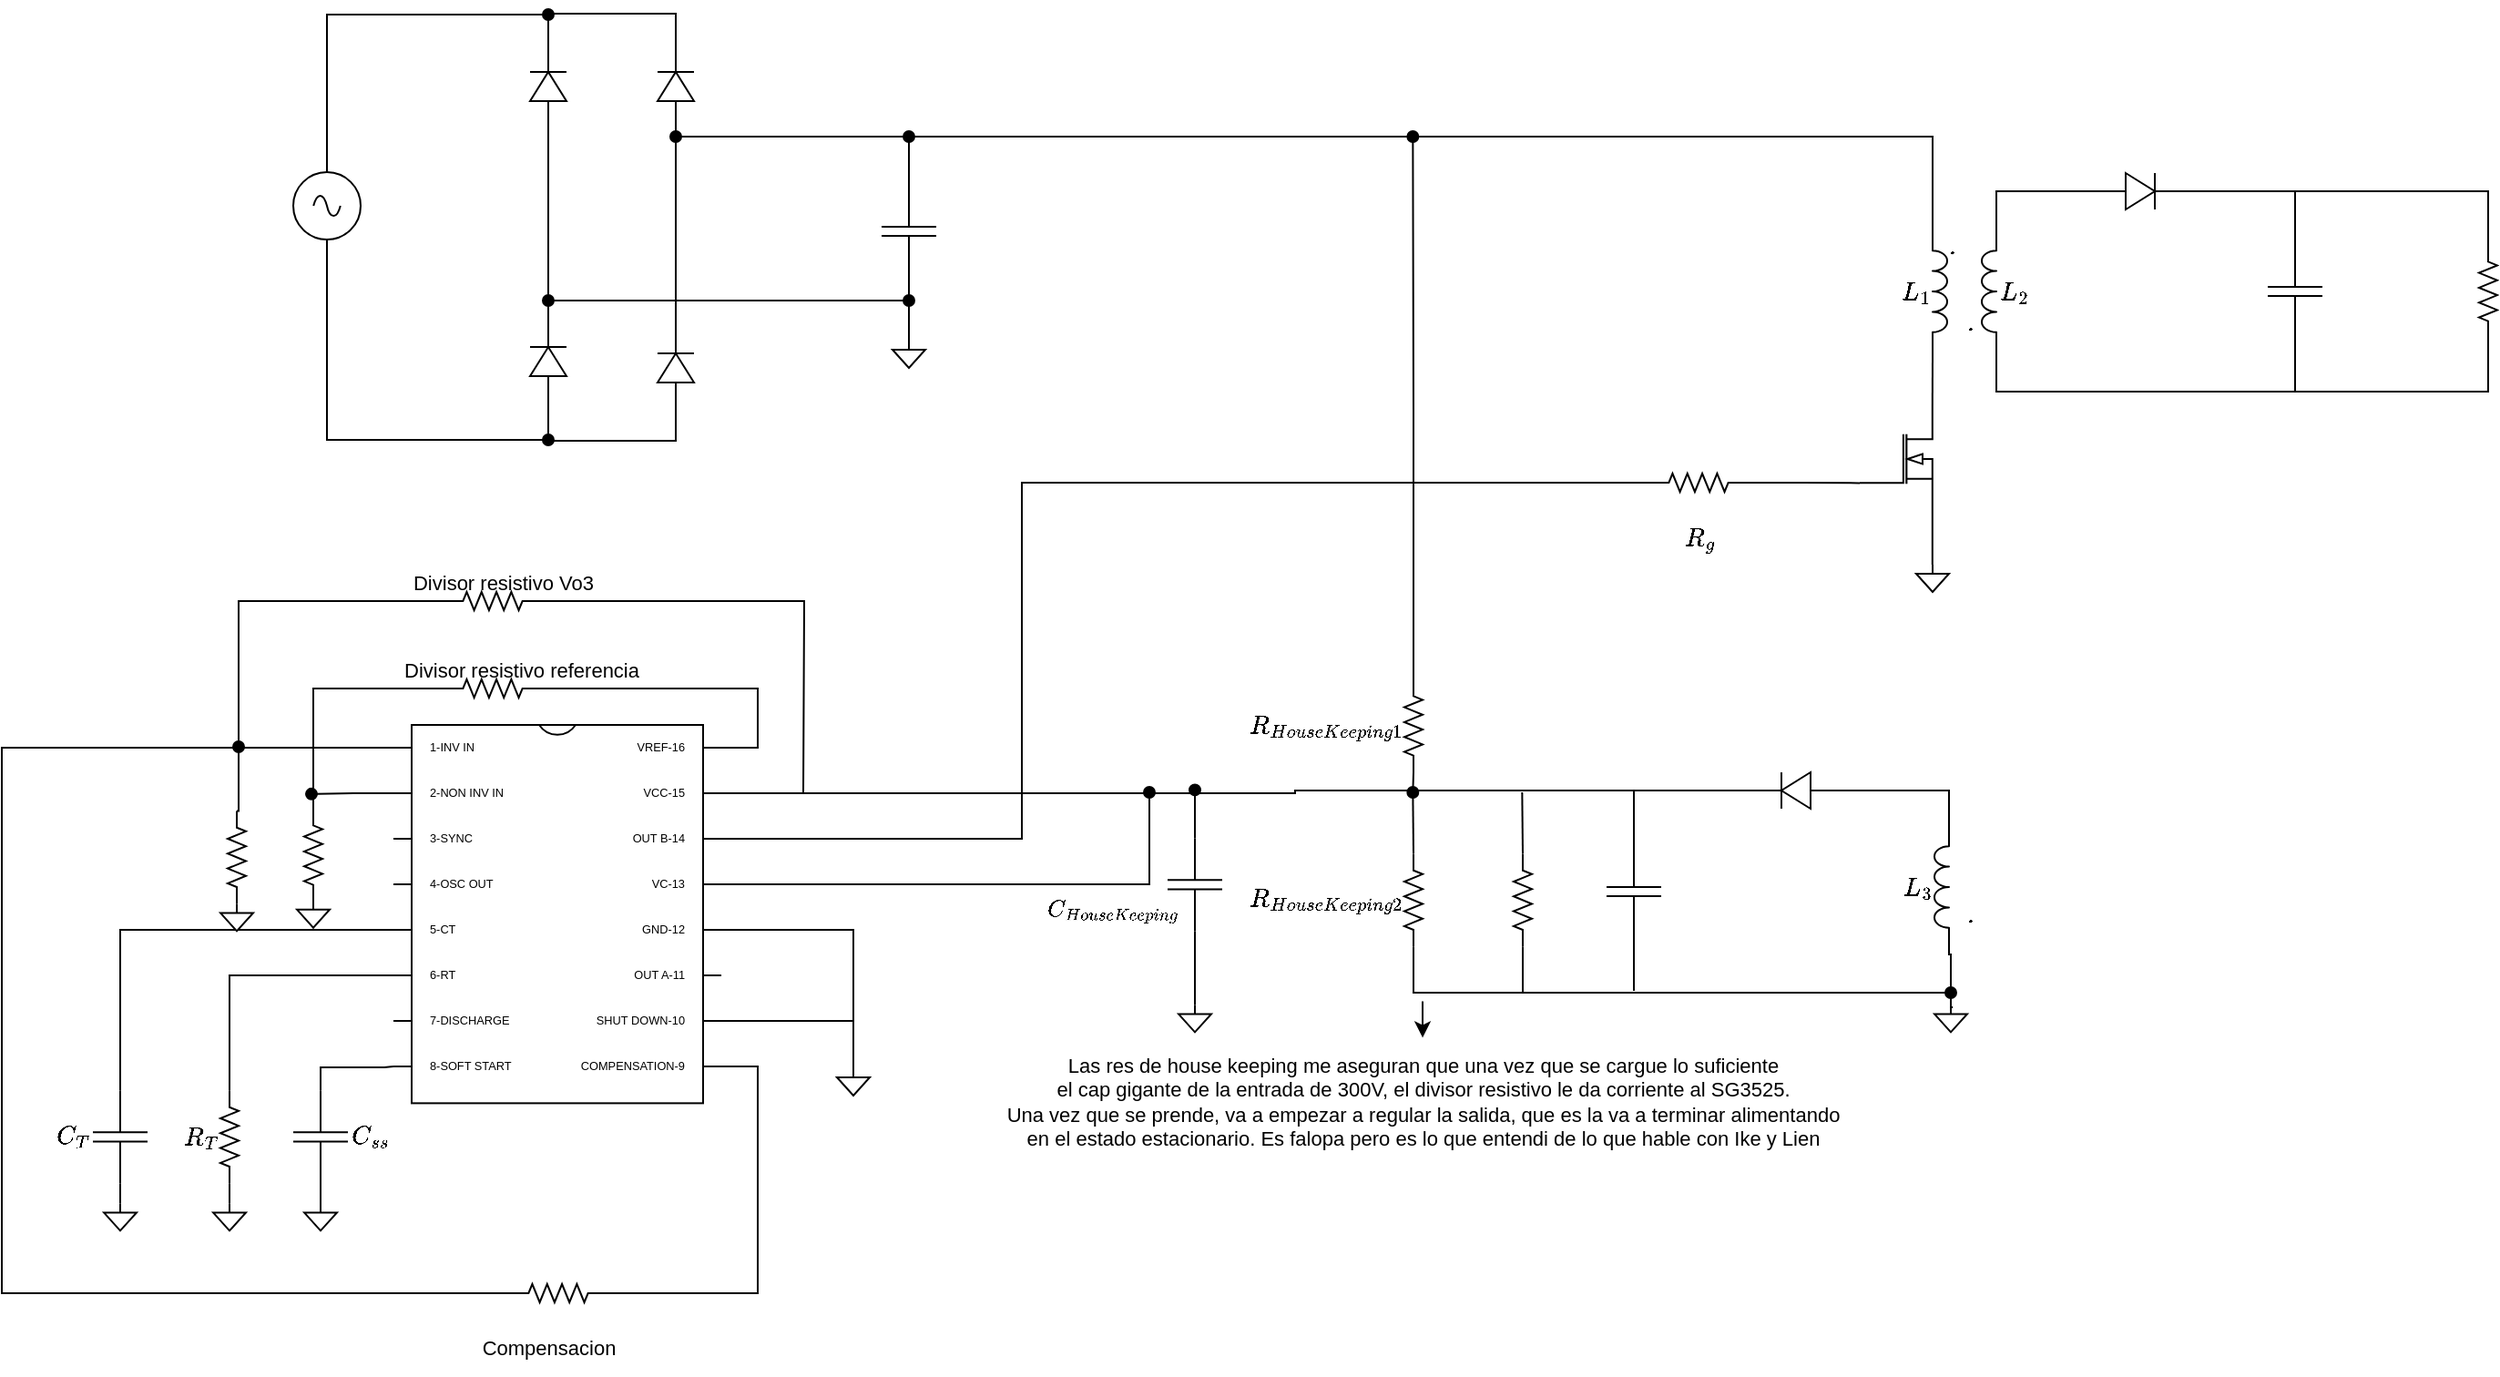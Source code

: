 <mxfile version="21.2.9" type="device" pages="2">
  <diagram name="Página-1" id="ibdq0FhccQNrKd8izQ5B">
    <mxGraphModel dx="2735" dy="486" grid="1" gridSize="10" guides="0" tooltips="1" connect="1" arrows="1" fold="1" page="1" pageScale="1" pageWidth="827" pageHeight="1169" math="1" shadow="0">
      <root>
        <mxCell id="0" />
        <mxCell id="1" parent="0" />
        <mxCell id="VodJqt47e3RS5wyMrlM9-1" value="" style="pointerEvents=1;verticalLabelPosition=bottom;shadow=0;dashed=0;align=center;html=1;verticalAlign=top;shape=mxgraph.electrical.resistors.resistor_2;direction=south;" parent="1" vertex="1">
          <mxGeometry x="530" y="189.5" width="10" height="51" as="geometry" />
        </mxCell>
        <mxCell id="VodJqt47e3RS5wyMrlM9-46" style="edgeStyle=orthogonalEdgeStyle;rounded=0;orthogonalLoop=1;jettySize=auto;html=1;endArrow=none;endFill=0;" parent="1" source="VodJqt47e3RS5wyMrlM9-2" edge="1">
          <mxGeometry relative="1" as="geometry">
            <mxPoint x="429" y="160" as="targetPoint" />
          </mxGeometry>
        </mxCell>
        <mxCell id="VodJqt47e3RS5wyMrlM9-49" style="edgeStyle=orthogonalEdgeStyle;rounded=0;orthogonalLoop=1;jettySize=auto;html=1;endArrow=none;endFill=0;" parent="1" source="VodJqt47e3RS5wyMrlM9-2" edge="1">
          <mxGeometry relative="1" as="geometry">
            <mxPoint x="429" y="270" as="targetPoint" />
          </mxGeometry>
        </mxCell>
        <mxCell id="VodJqt47e3RS5wyMrlM9-2" value="" style="pointerEvents=1;verticalLabelPosition=bottom;shadow=0;dashed=0;align=center;html=1;verticalAlign=top;shape=mxgraph.electrical.capacitors.capacitor_1;direction=south;" parent="1" vertex="1">
          <mxGeometry x="414" y="189.5" width="30" height="51" as="geometry" />
        </mxCell>
        <mxCell id="VodJqt47e3RS5wyMrlM9-40" style="edgeStyle=orthogonalEdgeStyle;rounded=0;orthogonalLoop=1;jettySize=auto;html=1;exitX=0;exitY=0.5;exitDx=0;exitDy=0;exitPerimeter=0;entryX=1;entryY=1;entryDx=0;entryDy=0;entryPerimeter=0;endArrow=none;endFill=0;" parent="1" source="VodJqt47e3RS5wyMrlM9-6" target="VodJqt47e3RS5wyMrlM9-39" edge="1">
          <mxGeometry relative="1" as="geometry">
            <Array as="points">
              <mxPoint x="334" y="160" />
              <mxPoint x="265" y="160" />
            </Array>
          </mxGeometry>
        </mxCell>
        <mxCell id="VodJqt47e3RS5wyMrlM9-44" style="edgeStyle=orthogonalEdgeStyle;rounded=0;orthogonalLoop=1;jettySize=auto;html=1;entryX=0;entryY=0.5;entryDx=0;entryDy=0;entryPerimeter=0;endArrow=none;endFill=0;" parent="1" source="VodJqt47e3RS5wyMrlM9-6" target="VodJqt47e3RS5wyMrlM9-1" edge="1">
          <mxGeometry relative="1" as="geometry" />
        </mxCell>
        <mxCell id="VodJqt47e3RS5wyMrlM9-6" value="" style="pointerEvents=1;verticalLabelPosition=bottom;shadow=0;dashed=0;align=center;html=1;verticalAlign=top;shape=mxgraph.electrical.diodes.diode;" parent="1" vertex="1">
          <mxGeometry x="324" y="150" width="40" height="20" as="geometry" />
        </mxCell>
        <mxCell id="vxVwWnolsqAYqb3BuPgv-70" style="edgeStyle=orthogonalEdgeStyle;rounded=0;orthogonalLoop=1;jettySize=auto;html=1;exitX=0.7;exitY=0;exitDx=0;exitDy=0;exitPerimeter=0;entryX=1;entryY=1;entryDx=0;entryDy=0;entryPerimeter=0;endArrow=none;endFill=0;" parent="1" source="VodJqt47e3RS5wyMrlM9-10" target="VodJqt47e3RS5wyMrlM9-61" edge="1">
          <mxGeometry relative="1" as="geometry" />
        </mxCell>
        <mxCell id="VodJqt47e3RS5wyMrlM9-10" value="" style="verticalLabelPosition=bottom;shadow=0;dashed=0;align=center;html=1;verticalAlign=top;shape=stencil(rVXBcoMgEP0ajnUQorbHjkl6antIf4AaUpkiOEiT9u9LxDSiCTXqjAd4K2/f7sIuwGmVk5ICBElV0kwDvAQI7Yli5J0bGBlLbsEwhHYvSEEt9HKX5UQIyg36/LpZr97MIrR/VVrJT3pgW92cZyKnimlrPTScsObEKwAfDXr8cJpJQ5lpJkXlWFp2Q06Y0I6YJ8tcGicF1VRZtNH87ex+ml2QIAsAtL7F1XKIqyBxnY3ytBnhKbzsCacGuZZbnO6koh9KfontRX07xrktqSeIkhyL3TOczIXc07PsReSoxpEvQScKzkSLIoFzU3irdDkOlyB5uF3DAs1NgUfE0alHND2ZM1D8NZ0JkSTTZfgp6pd15e6bBjvrq4lh0KnToAR1bks8uU49HfEgHRmXlS8XvkQOakHtsWPGzHn8/NPpJ7WuMSVwKe69FCMvWH2s19dr1E79GvgF);direction=east;" parent="1" vertex="1">
          <mxGeometry x="190" y="277" width="57" height="60" as="geometry" />
        </mxCell>
        <mxCell id="VodJqt47e3RS5wyMrlM9-48" style="edgeStyle=orthogonalEdgeStyle;rounded=0;orthogonalLoop=1;jettySize=auto;html=1;exitX=0;exitY=1;exitDx=0;exitDy=0;exitPerimeter=0;entryX=1;entryY=0.5;entryDx=0;entryDy=0;entryPerimeter=0;endArrow=none;endFill=0;" parent="1" source="VodJqt47e3RS5wyMrlM9-39" target="VodJqt47e3RS5wyMrlM9-1" edge="1">
          <mxGeometry relative="1" as="geometry" />
        </mxCell>
        <mxCell id="VodJqt47e3RS5wyMrlM9-39" value="$$L_2$$" style="pointerEvents=1;verticalLabelPosition=middle;shadow=0;dashed=0;align=left;html=1;verticalAlign=middle;shape=mxgraph.electrical.inductors.inductor_3;direction=north;labelPosition=right;" parent="1" vertex="1">
          <mxGeometry x="257" y="180" width="8" height="70" as="geometry" />
        </mxCell>
        <mxCell id="vxVwWnolsqAYqb3BuPgv-94" style="edgeStyle=orthogonalEdgeStyle;rounded=0;orthogonalLoop=1;jettySize=auto;html=1;exitX=0;exitY=1;exitDx=0;exitDy=0;exitPerimeter=0;endArrow=oval;endFill=1;" parent="1" source="VodJqt47e3RS5wyMrlM9-61" edge="1">
          <mxGeometry relative="1" as="geometry">
            <mxPoint x="-332" y="130" as="targetPoint" />
            <mxPoint x="228" y="180" as="sourcePoint" />
            <Array as="points">
              <mxPoint x="230" y="130" />
            </Array>
          </mxGeometry>
        </mxCell>
        <mxCell id="VodJqt47e3RS5wyMrlM9-61" value="$$L_1$$" style="pointerEvents=1;verticalLabelPosition=middle;shadow=0;dashed=0;align=right;html=1;verticalAlign=middle;shape=mxgraph.electrical.inductors.inductor_3;direction=south;labelPosition=left;" parent="1" vertex="1">
          <mxGeometry x="230" y="180" width="8" height="70" as="geometry" />
        </mxCell>
        <mxCell id="vxVwWnolsqAYqb3BuPgv-31" style="edgeStyle=orthogonalEdgeStyle;rounded=0;orthogonalLoop=1;jettySize=auto;html=1;exitX=1;exitY=0;exitDx=0;exitDy=162.5;exitPerimeter=0;entryX=0.5;entryY=0;entryDx=0;entryDy=0;entryPerimeter=0;endArrow=none;endFill=0;" parent="1" source="VodJqt47e3RS5wyMrlM9-64" target="vxVwWnolsqAYqb3BuPgv-30" edge="1">
          <mxGeometry relative="1" as="geometry" />
        </mxCell>
        <mxCell id="vxVwWnolsqAYqb3BuPgv-36" style="edgeStyle=orthogonalEdgeStyle;rounded=0;orthogonalLoop=1;jettySize=auto;html=1;exitX=1;exitY=0;exitDx=0;exitDy=87.5;exitPerimeter=0;endArrow=oval;endFill=1;" parent="1" source="VodJqt47e3RS5wyMrlM9-64" edge="1">
          <mxGeometry relative="1" as="geometry">
            <mxPoint x="-200" y="490" as="targetPoint" />
            <Array as="points">
              <mxPoint x="-200" y="540" />
              <mxPoint x="-200" y="490" />
            </Array>
          </mxGeometry>
        </mxCell>
        <mxCell id="vxVwWnolsqAYqb3BuPgv-37" style="edgeStyle=orthogonalEdgeStyle;rounded=0;orthogonalLoop=1;jettySize=auto;html=1;exitX=1;exitY=0;exitDx=0;exitDy=62.5;exitPerimeter=0;entryX=1;entryY=0.5;entryDx=0;entryDy=0;entryPerimeter=0;endArrow=none;endFill=0;" parent="1" source="VodJqt47e3RS5wyMrlM9-64" target="vxVwWnolsqAYqb3BuPgv-9" edge="1">
          <mxGeometry relative="1" as="geometry">
            <Array as="points">
              <mxPoint x="-270" y="516" />
              <mxPoint x="-270" y="320" />
            </Array>
          </mxGeometry>
        </mxCell>
        <mxCell id="oXKM44Cn6qLdMCD2mNNq-7" style="edgeStyle=orthogonalEdgeStyle;shape=connector;rounded=0;orthogonalLoop=1;jettySize=auto;html=1;exitX=1;exitY=0;exitDx=0;exitDy=187.5;exitPerimeter=0;entryX=1;entryY=0.5;entryDx=0;entryDy=0;entryPerimeter=0;labelBackgroundColor=default;strokeColor=default;fontFamily=Helvetica;fontSize=11;fontColor=default;endArrow=none;endFill=0;" edge="1" parent="1" source="VodJqt47e3RS5wyMrlM9-64" target="vxVwWnolsqAYqb3BuPgv-51">
          <mxGeometry relative="1" as="geometry" />
        </mxCell>
        <mxCell id="oXKM44Cn6qLdMCD2mNNq-10" style="edgeStyle=orthogonalEdgeStyle;shape=connector;rounded=0;orthogonalLoop=1;jettySize=auto;html=1;exitX=1;exitY=0;exitDx=0;exitDy=12.5;exitPerimeter=0;entryX=0;entryY=0.5;entryDx=0;entryDy=0;entryPerimeter=0;labelBackgroundColor=default;strokeColor=default;fontFamily=Helvetica;fontSize=11;fontColor=default;endArrow=none;endFill=0;" edge="1" parent="1" source="VodJqt47e3RS5wyMrlM9-64" target="vxVwWnolsqAYqb3BuPgv-53">
          <mxGeometry relative="1" as="geometry" />
        </mxCell>
        <mxCell id="oXKM44Cn6qLdMCD2mNNq-13" style="edgeStyle=orthogonalEdgeStyle;shape=connector;rounded=0;orthogonalLoop=1;jettySize=auto;html=1;exitX=0;exitY=0;exitDx=0;exitDy=37.5;exitPerimeter=0;labelBackgroundColor=default;strokeColor=default;fontFamily=Helvetica;fontSize=11;fontColor=default;endArrow=oval;endFill=1;" edge="1" parent="1" source="VodJqt47e3RS5wyMrlM9-64">
          <mxGeometry relative="1" as="geometry">
            <mxPoint x="-660" y="490.913" as="targetPoint" />
          </mxGeometry>
        </mxCell>
        <mxCell id="oXKM44Cn6qLdMCD2mNNq-24" style="edgeStyle=orthogonalEdgeStyle;shape=connector;rounded=0;orthogonalLoop=1;jettySize=auto;html=1;exitX=1;exitY=0;exitDx=0;exitDy=112.5;exitPerimeter=0;entryX=0.5;entryY=0;entryDx=0;entryDy=0;entryPerimeter=0;labelBackgroundColor=default;strokeColor=default;fontFamily=Helvetica;fontSize=11;fontColor=default;endArrow=none;endFill=0;" edge="1" parent="1" source="VodJqt47e3RS5wyMrlM9-64" target="vxVwWnolsqAYqb3BuPgv-30">
          <mxGeometry relative="1" as="geometry" />
        </mxCell>
        <mxCell id="VodJqt47e3RS5wyMrlM9-64" value="" style="shadow=0;dashed=0;align=center;html=1;strokeWidth=1;shape=mxgraph.electrical.logic_gates.dual_inline_ic;labelNames=1-INV%20IN,2-NON%20INV%20IN,3-SYNC,4-OSC%20OUT,5-CT,6-RT,7-DISCHARGE,8-SOFT%20START,COMPENSATION-9,SHUT%20DOWN-10,OUT%20A-11,GND-12,VC-13,OUT%20B-14,VCC-15,VREF-16;whiteSpace=wrap;labelCount=16;pinSpacing=25;enumerate=0;noLabel=0;pinLabelType=cust;fontSize=8;" parent="1" vertex="1">
          <mxGeometry x="-615" y="453" width="180" height="207.69" as="geometry" />
        </mxCell>
        <mxCell id="vxVwWnolsqAYqb3BuPgv-10" style="edgeStyle=orthogonalEdgeStyle;rounded=0;orthogonalLoop=1;jettySize=auto;html=1;entryX=0;entryY=0.72;entryDx=0;entryDy=0;entryPerimeter=0;endArrow=none;endFill=0;" parent="1" source="vxVwWnolsqAYqb3BuPgv-9" target="VodJqt47e3RS5wyMrlM9-10" edge="1">
          <mxGeometry relative="1" as="geometry" />
        </mxCell>
        <mxCell id="vxVwWnolsqAYqb3BuPgv-9" value="$$R_g$$" style="pointerEvents=1;verticalLabelPosition=bottom;shadow=0;dashed=0;align=center;html=1;verticalAlign=top;shape=mxgraph.electrical.resistors.resistor_2;direction=west;" parent="1" vertex="1">
          <mxGeometry x="76" y="315" width="51" height="10" as="geometry" />
        </mxCell>
        <mxCell id="X4d-zeByipMNaRytmrzF-9" style="edgeStyle=orthogonalEdgeStyle;rounded=0;orthogonalLoop=1;jettySize=auto;html=1;exitX=0;exitY=0.5;exitDx=0;exitDy=0;exitPerimeter=0;entryX=0;entryY=0;entryDx=0;entryDy=187.5;entryPerimeter=0;endArrow=none;endFill=0;" edge="1" parent="1" source="vxVwWnolsqAYqb3BuPgv-15" target="VodJqt47e3RS5wyMrlM9-64">
          <mxGeometry relative="1" as="geometry">
            <Array as="points">
              <mxPoint x="-655" y="641" />
              <mxPoint x="-620" y="641" />
            </Array>
          </mxGeometry>
        </mxCell>
        <mxCell id="vxVwWnolsqAYqb3BuPgv-15" value="$$C_{ss}$$" style="pointerEvents=1;verticalLabelPosition=middle;shadow=0;dashed=0;align=left;html=1;verticalAlign=middle;shape=mxgraph.electrical.capacitors.capacitor_1;direction=south;rotation=0;labelPosition=right;" parent="1" vertex="1">
          <mxGeometry x="-670" y="653.69" width="30" height="51" as="geometry" />
        </mxCell>
        <mxCell id="X4d-zeByipMNaRytmrzF-10" style="edgeStyle=orthogonalEdgeStyle;shape=connector;rounded=0;orthogonalLoop=1;jettySize=auto;html=1;entryX=1;entryY=0.5;entryDx=0;entryDy=0;entryPerimeter=0;labelBackgroundColor=default;strokeColor=default;fontFamily=Helvetica;fontSize=11;fontColor=default;endArrow=none;endFill=0;" edge="1" parent="1" source="vxVwWnolsqAYqb3BuPgv-17" target="vxVwWnolsqAYqb3BuPgv-15">
          <mxGeometry relative="1" as="geometry" />
        </mxCell>
        <mxCell id="vxVwWnolsqAYqb3BuPgv-17" value="" style="pointerEvents=1;verticalLabelPosition=bottom;shadow=0;dashed=0;align=center;html=1;verticalAlign=top;shape=mxgraph.electrical.signal_sources.signal_ground;direction=east;" parent="1" vertex="1">
          <mxGeometry x="-664" y="715.69" width="18" height="15" as="geometry" />
        </mxCell>
        <mxCell id="X4d-zeByipMNaRytmrzF-13" style="edgeStyle=orthogonalEdgeStyle;shape=connector;rounded=0;orthogonalLoop=1;jettySize=auto;html=1;exitX=0;exitY=0.5;exitDx=0;exitDy=0;exitPerimeter=0;entryX=0;entryY=0;entryDx=0;entryDy=137.5;entryPerimeter=0;labelBackgroundColor=default;strokeColor=default;fontFamily=Helvetica;fontSize=11;fontColor=default;endArrow=none;endFill=0;" edge="1" parent="1" source="vxVwWnolsqAYqb3BuPgv-19" target="VodJqt47e3RS5wyMrlM9-64">
          <mxGeometry relative="1" as="geometry" />
        </mxCell>
        <mxCell id="X4d-zeByipMNaRytmrzF-14" style="edgeStyle=orthogonalEdgeStyle;shape=connector;rounded=0;orthogonalLoop=1;jettySize=auto;html=1;exitX=1;exitY=0.5;exitDx=0;exitDy=0;exitPerimeter=0;entryX=0.5;entryY=0;entryDx=0;entryDy=0;entryPerimeter=0;labelBackgroundColor=default;strokeColor=default;fontFamily=Helvetica;fontSize=11;fontColor=default;endArrow=none;endFill=0;" edge="1" parent="1" source="vxVwWnolsqAYqb3BuPgv-19" target="vxVwWnolsqAYqb3BuPgv-25">
          <mxGeometry relative="1" as="geometry" />
        </mxCell>
        <mxCell id="vxVwWnolsqAYqb3BuPgv-19" value="$$R_T$$" style="pointerEvents=1;verticalLabelPosition=middle;shadow=0;dashed=0;align=right;html=1;verticalAlign=middle;shape=mxgraph.electrical.resistors.resistor_2;direction=south;rotation=0;labelPosition=left;" parent="1" vertex="1">
          <mxGeometry x="-710" y="653.69" width="10" height="51" as="geometry" />
        </mxCell>
        <mxCell id="X4d-zeByipMNaRytmrzF-12" style="edgeStyle=orthogonalEdgeStyle;shape=connector;rounded=0;orthogonalLoop=1;jettySize=auto;html=1;exitX=0;exitY=0.5;exitDx=0;exitDy=0;exitPerimeter=0;entryX=0;entryY=0;entryDx=0;entryDy=112.5;entryPerimeter=0;labelBackgroundColor=default;strokeColor=default;fontFamily=Helvetica;fontSize=11;fontColor=default;endArrow=none;endFill=0;" edge="1" parent="1" source="vxVwWnolsqAYqb3BuPgv-21" target="VodJqt47e3RS5wyMrlM9-64">
          <mxGeometry relative="1" as="geometry" />
        </mxCell>
        <mxCell id="X4d-zeByipMNaRytmrzF-15" style="edgeStyle=orthogonalEdgeStyle;shape=connector;rounded=0;orthogonalLoop=1;jettySize=auto;html=1;exitX=1;exitY=0.5;exitDx=0;exitDy=0;exitPerimeter=0;entryX=0.5;entryY=0;entryDx=0;entryDy=0;entryPerimeter=0;labelBackgroundColor=default;strokeColor=default;fontFamily=Helvetica;fontSize=11;fontColor=default;endArrow=none;endFill=0;" edge="1" parent="1" source="vxVwWnolsqAYqb3BuPgv-21" target="vxVwWnolsqAYqb3BuPgv-26">
          <mxGeometry relative="1" as="geometry" />
        </mxCell>
        <mxCell id="vxVwWnolsqAYqb3BuPgv-21" value="$$C_T$$" style="pointerEvents=1;verticalLabelPosition=middle;shadow=0;dashed=0;align=right;html=1;verticalAlign=middle;shape=mxgraph.electrical.capacitors.capacitor_1;direction=south;rotation=0;labelPosition=left;" parent="1" vertex="1">
          <mxGeometry x="-780" y="653.69" width="30" height="51" as="geometry" />
        </mxCell>
        <mxCell id="vxVwWnolsqAYqb3BuPgv-25" value="" style="pointerEvents=1;verticalLabelPosition=bottom;shadow=0;dashed=0;align=center;html=1;verticalAlign=top;shape=mxgraph.electrical.signal_sources.signal_ground;direction=east;" parent="1" vertex="1">
          <mxGeometry x="-714" y="715.69" width="18" height="15" as="geometry" />
        </mxCell>
        <mxCell id="vxVwWnolsqAYqb3BuPgv-26" value="" style="pointerEvents=1;verticalLabelPosition=bottom;shadow=0;dashed=0;align=center;html=1;verticalAlign=top;shape=mxgraph.electrical.signal_sources.signal_ground;direction=east;" parent="1" vertex="1">
          <mxGeometry x="-774" y="715.69" width="18" height="15" as="geometry" />
        </mxCell>
        <mxCell id="vxVwWnolsqAYqb3BuPgv-30" value="" style="pointerEvents=1;verticalLabelPosition=bottom;shadow=0;dashed=0;align=center;html=1;verticalAlign=top;shape=mxgraph.electrical.signal_sources.signal_ground;direction=north;rotation=90;" parent="1" vertex="1">
          <mxGeometry x="-370" y="640" width="15" height="18" as="geometry" />
        </mxCell>
        <mxCell id="vxVwWnolsqAYqb3BuPgv-38" value="" style="pointerEvents=1;verticalLabelPosition=bottom;shadow=0;dashed=0;align=center;html=1;verticalAlign=top;shape=mxgraph.electrical.resistors.resistor_2;direction=north;rotation=-180;" parent="1" vertex="1">
          <mxGeometry x="-664" y="499" width="10" height="51" as="geometry" />
        </mxCell>
        <mxCell id="vxVwWnolsqAYqb3BuPgv-42" style="edgeStyle=orthogonalEdgeStyle;rounded=0;orthogonalLoop=1;jettySize=auto;html=1;endArrow=oval;endFill=1;" parent="1" source="vxVwWnolsqAYqb3BuPgv-40" edge="1">
          <mxGeometry relative="1" as="geometry">
            <mxPoint x="-175" y="488.69" as="targetPoint" />
          </mxGeometry>
        </mxCell>
        <mxCell id="vxVwWnolsqAYqb3BuPgv-59" style="edgeStyle=orthogonalEdgeStyle;rounded=0;orthogonalLoop=1;jettySize=auto;html=1;exitX=0;exitY=0.5;exitDx=0;exitDy=0;exitPerimeter=0;entryX=0.5;entryY=0;entryDx=0;entryDy=0;entryPerimeter=0;endArrow=none;endFill=0;" parent="1" source="vxVwWnolsqAYqb3BuPgv-40" target="vxVwWnolsqAYqb3BuPgv-58" edge="1">
          <mxGeometry relative="1" as="geometry" />
        </mxCell>
        <mxCell id="vxVwWnolsqAYqb3BuPgv-40" value="" style="pointerEvents=1;verticalLabelPosition=bottom;shadow=0;dashed=0;align=center;html=1;verticalAlign=top;shape=mxgraph.electrical.capacitors.capacitor_1;direction=south;rotation=-180;" parent="1" vertex="1">
          <mxGeometry x="-190" y="515.19" width="30" height="51" as="geometry" />
        </mxCell>
        <mxCell id="vxVwWnolsqAYqb3BuPgv-65" style="edgeStyle=orthogonalEdgeStyle;rounded=0;orthogonalLoop=1;jettySize=auto;html=1;exitX=0;exitY=0.5;exitDx=0;exitDy=0;exitPerimeter=0;entryX=0;entryY=0;entryDx=0;entryDy=12.5;entryPerimeter=0;endArrow=none;endFill=0;" parent="1" source="vxVwWnolsqAYqb3BuPgv-51" target="VodJqt47e3RS5wyMrlM9-64" edge="1">
          <mxGeometry relative="1" as="geometry">
            <Array as="points">
              <mxPoint x="-830" y="765" />
              <mxPoint x="-830" y="466" />
            </Array>
          </mxGeometry>
        </mxCell>
        <mxCell id="vxVwWnolsqAYqb3BuPgv-51" value="" style="pointerEvents=1;verticalLabelPosition=bottom;shadow=0;dashed=0;align=center;html=1;verticalAlign=top;shape=mxgraph.electrical.resistors.resistor_2;direction=west;rotation=-180;" parent="1" vertex="1">
          <mxGeometry x="-550" y="760" width="51" height="10" as="geometry" />
        </mxCell>
        <mxCell id="oXKM44Cn6qLdMCD2mNNq-12" style="edgeStyle=orthogonalEdgeStyle;shape=connector;rounded=0;orthogonalLoop=1;jettySize=auto;html=1;exitX=1;exitY=0.5;exitDx=0;exitDy=0;exitPerimeter=0;entryX=0;entryY=0.5;entryDx=0;entryDy=0;entryPerimeter=0;labelBackgroundColor=default;strokeColor=default;fontFamily=Helvetica;fontSize=11;fontColor=default;endArrow=none;endFill=0;" edge="1" parent="1" source="vxVwWnolsqAYqb3BuPgv-53" target="vxVwWnolsqAYqb3BuPgv-38">
          <mxGeometry relative="1" as="geometry" />
        </mxCell>
        <mxCell id="vxVwWnolsqAYqb3BuPgv-53" value="" style="pointerEvents=1;verticalLabelPosition=bottom;shadow=0;dashed=0;align=center;html=1;verticalAlign=top;shape=mxgraph.electrical.resistors.resistor_2;direction=west;rotation=0;" parent="1" vertex="1">
          <mxGeometry x="-586" y="428" width="51" height="10" as="geometry" />
        </mxCell>
        <mxCell id="vxVwWnolsqAYqb3BuPgv-58" value="" style="pointerEvents=1;verticalLabelPosition=bottom;shadow=0;dashed=0;align=center;html=1;verticalAlign=top;shape=mxgraph.electrical.signal_sources.signal_ground;direction=east;" parent="1" vertex="1">
          <mxGeometry x="-184" y="606.69" width="18" height="15" as="geometry" />
        </mxCell>
        <mxCell id="vxVwWnolsqAYqb3BuPgv-60" value="" style="pointerEvents=1;verticalLabelPosition=bottom;shadow=0;dashed=0;align=center;html=1;verticalAlign=top;shape=mxgraph.electrical.signal_sources.signal_ground;direction=east;" parent="1" vertex="1">
          <mxGeometry x="-668" y="549.35" width="18" height="15" as="geometry" />
        </mxCell>
        <mxCell id="vxVwWnolsqAYqb3BuPgv-67" style="edgeStyle=orthogonalEdgeStyle;rounded=0;orthogonalLoop=1;jettySize=auto;html=1;endArrow=oval;endFill=1;exitX=0.56;exitY=0.087;exitDx=0;exitDy=0;exitPerimeter=0;" parent="1" edge="1" source="vxVwWnolsqAYqb3BuPgv-66">
          <mxGeometry relative="1" as="geometry">
            <mxPoint x="240" y="600" as="targetPoint" />
            <mxPoint x="230" y="608.19" as="sourcePoint" />
          </mxGeometry>
        </mxCell>
        <mxCell id="vxVwWnolsqAYqb3BuPgv-66" value="" style="pointerEvents=1;verticalLabelPosition=bottom;shadow=0;dashed=0;align=center;html=1;verticalAlign=top;shape=mxgraph.electrical.signal_sources.signal_ground;direction=east;" parent="1" vertex="1">
          <mxGeometry x="231" y="606.69" width="18" height="15" as="geometry" />
        </mxCell>
        <mxCell id="vxVwWnolsqAYqb3BuPgv-69" style="edgeStyle=orthogonalEdgeStyle;rounded=0;orthogonalLoop=1;jettySize=auto;html=1;entryX=0.7;entryY=1;entryDx=0;entryDy=0;entryPerimeter=0;endArrow=none;endFill=0;" parent="1" source="vxVwWnolsqAYqb3BuPgv-68" target="VodJqt47e3RS5wyMrlM9-10" edge="1">
          <mxGeometry relative="1" as="geometry">
            <Array as="points">
              <mxPoint x="230" y="340" />
            </Array>
          </mxGeometry>
        </mxCell>
        <mxCell id="vxVwWnolsqAYqb3BuPgv-68" value="" style="pointerEvents=1;verticalLabelPosition=bottom;shadow=0;dashed=0;align=center;html=1;verticalAlign=top;shape=mxgraph.electrical.signal_sources.signal_ground;direction=east;" parent="1" vertex="1">
          <mxGeometry x="221" y="365.0" width="18" height="15" as="geometry" />
        </mxCell>
        <mxCell id="vxVwWnolsqAYqb3BuPgv-79" style="edgeStyle=orthogonalEdgeStyle;rounded=0;orthogonalLoop=1;jettySize=auto;html=1;exitX=1;exitY=0.5;exitDx=0;exitDy=0;exitPerimeter=0;entryX=1;entryY=0.5;entryDx=0;entryDy=0;entryPerimeter=0;endArrow=none;endFill=0;" parent="1" source="vxVwWnolsqAYqb3BuPgv-73" target="vxVwWnolsqAYqb3BuPgv-74" edge="1">
          <mxGeometry relative="1" as="geometry" />
        </mxCell>
        <mxCell id="vxVwWnolsqAYqb3BuPgv-73" value="" style="pointerEvents=1;verticalLabelPosition=bottom;shadow=0;dashed=0;align=center;html=1;verticalAlign=top;shape=mxgraph.electrical.diodes.diode;rotation=-180;direction=south;" parent="1" vertex="1">
          <mxGeometry x="-540" y="82.5" width="20" height="40" as="geometry" />
        </mxCell>
        <mxCell id="vxVwWnolsqAYqb3BuPgv-74" value="" style="pointerEvents=1;verticalLabelPosition=bottom;shadow=0;dashed=0;align=center;html=1;verticalAlign=top;shape=mxgraph.electrical.diodes.diode;rotation=-180;direction=south;" parent="1" vertex="1">
          <mxGeometry x="-470" y="82.5" width="20" height="40" as="geometry" />
        </mxCell>
        <mxCell id="vxVwWnolsqAYqb3BuPgv-77" style="edgeStyle=orthogonalEdgeStyle;rounded=0;orthogonalLoop=1;jettySize=auto;html=1;exitX=1;exitY=0.5;exitDx=0;exitDy=0;exitPerimeter=0;entryX=0;entryY=0.5;entryDx=0;entryDy=0;entryPerimeter=0;endArrow=none;endFill=0;" parent="1" source="vxVwWnolsqAYqb3BuPgv-75" target="vxVwWnolsqAYqb3BuPgv-73" edge="1">
          <mxGeometry relative="1" as="geometry" />
        </mxCell>
        <mxCell id="vxVwWnolsqAYqb3BuPgv-80" style="edgeStyle=orthogonalEdgeStyle;rounded=0;orthogonalLoop=1;jettySize=auto;html=1;exitX=0;exitY=0.5;exitDx=0;exitDy=0;exitPerimeter=0;entryX=0;entryY=0.5;entryDx=0;entryDy=0;entryPerimeter=0;endArrow=none;endFill=0;" parent="1" source="vxVwWnolsqAYqb3BuPgv-75" target="vxVwWnolsqAYqb3BuPgv-76" edge="1">
          <mxGeometry relative="1" as="geometry" />
        </mxCell>
        <mxCell id="vxVwWnolsqAYqb3BuPgv-75" value="" style="pointerEvents=1;verticalLabelPosition=bottom;shadow=0;dashed=0;align=center;html=1;verticalAlign=top;shape=mxgraph.electrical.diodes.diode;rotation=-180;direction=south;" parent="1" vertex="1">
          <mxGeometry x="-540" y="233.52" width="20" height="40" as="geometry" />
        </mxCell>
        <mxCell id="vxVwWnolsqAYqb3BuPgv-78" style="edgeStyle=orthogonalEdgeStyle;rounded=0;orthogonalLoop=1;jettySize=auto;html=1;exitX=1;exitY=0.5;exitDx=0;exitDy=0;exitPerimeter=0;entryX=0;entryY=0.5;entryDx=0;entryDy=0;entryPerimeter=0;endArrow=none;endFill=0;" parent="1" source="vxVwWnolsqAYqb3BuPgv-76" target="vxVwWnolsqAYqb3BuPgv-74" edge="1">
          <mxGeometry relative="1" as="geometry" />
        </mxCell>
        <mxCell id="vxVwWnolsqAYqb3BuPgv-76" value="" style="pointerEvents=1;verticalLabelPosition=bottom;shadow=0;dashed=0;align=center;html=1;verticalAlign=top;shape=mxgraph.electrical.diodes.diode;rotation=-180;direction=south;" parent="1" vertex="1">
          <mxGeometry x="-470" y="237.02" width="20" height="40" as="geometry" />
        </mxCell>
        <mxCell id="vxVwWnolsqAYqb3BuPgv-86" style="edgeStyle=orthogonalEdgeStyle;rounded=0;orthogonalLoop=1;jettySize=auto;html=1;endArrow=oval;endFill=1;" parent="1" source="vxVwWnolsqAYqb3BuPgv-81" edge="1">
          <mxGeometry relative="1" as="geometry">
            <mxPoint x="-530" y="63" as="targetPoint" />
            <Array as="points">
              <mxPoint x="-652" y="63" />
            </Array>
          </mxGeometry>
        </mxCell>
        <mxCell id="vxVwWnolsqAYqb3BuPgv-87" style="edgeStyle=orthogonalEdgeStyle;rounded=0;orthogonalLoop=1;jettySize=auto;html=1;endArrow=oval;endFill=1;exitX=0.5;exitY=1;exitDx=0;exitDy=0;exitPerimeter=0;" parent="1" source="vxVwWnolsqAYqb3BuPgv-81" edge="1">
          <mxGeometry relative="1" as="geometry">
            <mxPoint x="-530" y="296.52" as="targetPoint" />
            <mxPoint x="-651.481" y="230.02" as="sourcePoint" />
            <Array as="points">
              <mxPoint x="-651" y="296" />
            </Array>
          </mxGeometry>
        </mxCell>
        <mxCell id="vxVwWnolsqAYqb3BuPgv-81" value="" style="pointerEvents=1;verticalLabelPosition=bottom;shadow=0;dashed=0;align=center;html=1;verticalAlign=top;shape=mxgraph.electrical.signal_sources.source;aspect=fixed;points=[[0.5,0,0],[1,0.5,0],[0.5,1,0],[0,0.5,0]];elSignalType=ac;" parent="1" vertex="1">
          <mxGeometry x="-670" y="149.5" width="37" height="37" as="geometry" />
        </mxCell>
        <mxCell id="vxVwWnolsqAYqb3BuPgv-92" style="edgeStyle=orthogonalEdgeStyle;rounded=0;orthogonalLoop=1;jettySize=auto;html=1;endArrow=oval;endFill=1;" parent="1" source="vxVwWnolsqAYqb3BuPgv-88" edge="1">
          <mxGeometry relative="1" as="geometry">
            <mxPoint x="-332.0" y="220" as="targetPoint" />
          </mxGeometry>
        </mxCell>
        <mxCell id="vxVwWnolsqAYqb3BuPgv-88" value="" style="pointerEvents=1;verticalLabelPosition=bottom;shadow=0;dashed=0;align=center;html=1;verticalAlign=top;shape=mxgraph.electrical.signal_sources.signal_ground;direction=east;" parent="1" vertex="1">
          <mxGeometry x="-341" y="242.0" width="18" height="15" as="geometry" />
        </mxCell>
        <mxCell id="vxVwWnolsqAYqb3BuPgv-90" style="edgeStyle=orthogonalEdgeStyle;rounded=0;orthogonalLoop=1;jettySize=auto;html=1;endArrow=oval;endFill=1;" parent="1" source="vxVwWnolsqAYqb3BuPgv-89" edge="1">
          <mxGeometry relative="1" as="geometry">
            <mxPoint x="-460" y="130" as="targetPoint" />
            <Array as="points">
              <mxPoint x="-332" y="130" />
            </Array>
          </mxGeometry>
        </mxCell>
        <mxCell id="vxVwWnolsqAYqb3BuPgv-91" style="edgeStyle=orthogonalEdgeStyle;rounded=0;orthogonalLoop=1;jettySize=auto;html=1;exitX=0;exitY=0.5;exitDx=0;exitDy=0;exitPerimeter=0;endArrow=oval;endFill=1;" parent="1" source="vxVwWnolsqAYqb3BuPgv-89" edge="1">
          <mxGeometry relative="1" as="geometry">
            <mxPoint x="-530" y="220" as="targetPoint" />
            <Array as="points">
              <mxPoint x="-332" y="220" />
              <mxPoint x="-530" y="220" />
            </Array>
          </mxGeometry>
        </mxCell>
        <mxCell id="vxVwWnolsqAYqb3BuPgv-89" value="" style="pointerEvents=1;verticalLabelPosition=bottom;shadow=0;dashed=0;align=center;html=1;verticalAlign=top;shape=mxgraph.electrical.capacitors.capacitor_1;direction=south;rotation=-180;" parent="1" vertex="1">
          <mxGeometry x="-347" y="156.5" width="30" height="51" as="geometry" />
        </mxCell>
        <mxCell id="X4d-zeByipMNaRytmrzF-1" value="$$\cdot$$" style="text;html=1;align=center;verticalAlign=middle;resizable=0;points=[];autosize=1;strokeColor=none;fillColor=none;strokeWidth=1;" vertex="1" parent="1">
          <mxGeometry x="200" y="177.5" width="80" height="30" as="geometry" />
        </mxCell>
        <mxCell id="X4d-zeByipMNaRytmrzF-3" value="$$\cdot$$" style="text;html=1;align=center;verticalAlign=middle;resizable=0;points=[];autosize=1;strokeColor=none;fillColor=none;strokeWidth=1;" vertex="1" parent="1">
          <mxGeometry x="210" y="220" width="80" height="30" as="geometry" />
        </mxCell>
        <mxCell id="X4d-zeByipMNaRytmrzF-4" value="$$\cdot$$" style="text;html=1;align=center;verticalAlign=middle;resizable=0;points=[];autosize=1;strokeColor=none;fillColor=none;strokeWidth=1;" vertex="1" parent="1">
          <mxGeometry x="210" y="544.69" width="80" height="30" as="geometry" />
        </mxCell>
        <mxCell id="X4d-zeByipMNaRytmrzF-23" style="edgeStyle=orthogonalEdgeStyle;shape=connector;rounded=0;orthogonalLoop=1;jettySize=auto;html=1;exitX=1;exitY=0.5;exitDx=0;exitDy=0;exitPerimeter=0;labelBackgroundColor=default;strokeColor=default;fontFamily=Helvetica;fontSize=11;fontColor=default;endArrow=none;endFill=0;" edge="1" parent="1" source="VodJqt47e3RS5wyMrlM9-52">
          <mxGeometry relative="1" as="geometry">
            <mxPoint x="240" y="600.0" as="targetPoint" />
            <Array as="points">
              <mxPoint x="5" y="600" />
            </Array>
          </mxGeometry>
        </mxCell>
        <mxCell id="X4d-zeByipMNaRytmrzF-24" style="edgeStyle=orthogonalEdgeStyle;shape=connector;rounded=0;orthogonalLoop=1;jettySize=auto;html=1;exitX=0;exitY=0.5;exitDx=0;exitDy=0;exitPerimeter=0;labelBackgroundColor=default;strokeColor=default;fontFamily=Helvetica;fontSize=11;fontColor=default;endArrow=none;endFill=0;" edge="1" parent="1" source="VodJqt47e3RS5wyMrlM9-52">
          <mxGeometry relative="1" as="geometry">
            <mxPoint x="4.667" y="490.0" as="targetPoint" />
          </mxGeometry>
        </mxCell>
        <mxCell id="VodJqt47e3RS5wyMrlM9-52" value="" style="pointerEvents=1;verticalLabelPosition=bottom;shadow=0;dashed=0;align=center;html=1;verticalAlign=top;shape=mxgraph.electrical.resistors.resistor_2;direction=south;rotation=0;" parent="1" vertex="1">
          <mxGeometry y="523.69" width="10" height="51" as="geometry" />
        </mxCell>
        <mxCell id="VodJqt47e3RS5wyMrlM9-53" style="edgeStyle=orthogonalEdgeStyle;rounded=0;orthogonalLoop=1;jettySize=auto;html=1;endArrow=none;endFill=0;" parent="1" source="VodJqt47e3RS5wyMrlM9-55" edge="1">
          <mxGeometry relative="1" as="geometry">
            <mxPoint x="66" y="599" as="targetPoint" />
          </mxGeometry>
        </mxCell>
        <mxCell id="VodJqt47e3RS5wyMrlM9-54" style="edgeStyle=orthogonalEdgeStyle;rounded=0;orthogonalLoop=1;jettySize=auto;html=1;endArrow=none;endFill=0;" parent="1" source="VodJqt47e3RS5wyMrlM9-55" edge="1">
          <mxGeometry relative="1" as="geometry">
            <mxPoint x="66" y="489" as="targetPoint" />
          </mxGeometry>
        </mxCell>
        <mxCell id="VodJqt47e3RS5wyMrlM9-55" value="" style="pointerEvents=1;verticalLabelPosition=bottom;shadow=0;dashed=0;align=center;html=1;verticalAlign=top;shape=mxgraph.electrical.capacitors.capacitor_1;direction=south;rotation=-180;" parent="1" vertex="1">
          <mxGeometry x="51" y="519" width="30" height="51" as="geometry" />
        </mxCell>
        <mxCell id="X4d-zeByipMNaRytmrzF-6" style="edgeStyle=orthogonalEdgeStyle;rounded=0;orthogonalLoop=1;jettySize=auto;html=1;exitX=0;exitY=1;exitDx=0;exitDy=0;exitPerimeter=0;endArrow=none;endFill=0;" edge="1" parent="1" source="VodJqt47e3RS5wyMrlM9-60">
          <mxGeometry relative="1" as="geometry">
            <mxPoint x="230" y="600" as="targetPoint" />
            <Array as="points">
              <mxPoint x="239" y="579" />
              <mxPoint x="240" y="579" />
              <mxPoint x="240" y="600" />
            </Array>
          </mxGeometry>
        </mxCell>
        <mxCell id="X4d-zeByipMNaRytmrzF-7" style="edgeStyle=orthogonalEdgeStyle;rounded=0;orthogonalLoop=1;jettySize=auto;html=1;exitX=1;exitY=1;exitDx=0;exitDy=0;exitPerimeter=0;entryX=0;entryY=0.5;entryDx=0;entryDy=0;entryPerimeter=0;endArrow=none;endFill=0;" edge="1" parent="1" source="VodJqt47e3RS5wyMrlM9-60" target="vxVwWnolsqAYqb3BuPgv-3">
          <mxGeometry relative="1" as="geometry">
            <Array as="points">
              <mxPoint x="239" y="489" />
            </Array>
          </mxGeometry>
        </mxCell>
        <mxCell id="VodJqt47e3RS5wyMrlM9-60" value="$$L_3$$" style="pointerEvents=1;verticalLabelPosition=middle;shadow=0;dashed=0;align=right;html=1;verticalAlign=middle;shape=mxgraph.electrical.inductors.inductor_3;direction=north;rotation=0;labelPosition=left;" parent="1" vertex="1">
          <mxGeometry x="231" y="507" width="8" height="70" as="geometry" />
        </mxCell>
        <mxCell id="vxVwWnolsqAYqb3BuPgv-5" style="edgeStyle=orthogonalEdgeStyle;rounded=0;orthogonalLoop=1;jettySize=auto;html=1;endArrow=none;endFill=0;entryX=1;entryY=0;entryDx=0;entryDy=37.5;entryPerimeter=0;" parent="1" source="vxVwWnolsqAYqb3BuPgv-3" target="VodJqt47e3RS5wyMrlM9-64" edge="1">
          <mxGeometry relative="1" as="geometry">
            <mxPoint y="489" as="targetPoint" />
            <Array as="points">
              <mxPoint x="-120" y="489" />
              <mxPoint x="-120" y="491" />
            </Array>
          </mxGeometry>
        </mxCell>
        <mxCell id="vxVwWnolsqAYqb3BuPgv-3" value="" style="pointerEvents=1;verticalLabelPosition=bottom;shadow=0;dashed=0;align=center;html=1;verticalAlign=top;shape=mxgraph.electrical.diodes.diode;rotation=-180;" parent="1" vertex="1">
          <mxGeometry x="135" y="479" width="40" height="20" as="geometry" />
        </mxCell>
        <mxCell id="X4d-zeByipMNaRytmrzF-16" value="Compensacion" style="text;html=1;align=center;verticalAlign=middle;resizable=0;points=[];autosize=1;strokeColor=none;fillColor=none;fontSize=11;fontFamily=Helvetica;fontColor=default;" vertex="1" parent="1">
          <mxGeometry x="-580" y="780" width="100" height="30" as="geometry" />
        </mxCell>
        <mxCell id="X4d-zeByipMNaRytmrzF-17" value="Divisor resistivo referencia" style="text;html=1;align=center;verticalAlign=middle;resizable=0;points=[];autosize=1;strokeColor=none;fillColor=none;fontSize=11;fontFamily=Helvetica;fontColor=default;" vertex="1" parent="1">
          <mxGeometry x="-620" y="408" width="150" height="30" as="geometry" />
        </mxCell>
        <mxCell id="X4d-zeByipMNaRytmrzF-18" value="$$C_{HouseKeeping}$$" style="text;html=1;align=center;verticalAlign=middle;resizable=0;points=[];autosize=1;strokeColor=none;fillColor=none;fontSize=11;fontFamily=Helvetica;fontColor=default;" vertex="1" parent="1">
          <mxGeometry x="-290" y="540" width="140" height="30" as="geometry" />
        </mxCell>
        <mxCell id="X4d-zeByipMNaRytmrzF-25" style="edgeStyle=orthogonalEdgeStyle;shape=connector;rounded=0;orthogonalLoop=1;jettySize=auto;html=1;exitX=1;exitY=0.5;exitDx=0;exitDy=0;exitPerimeter=0;labelBackgroundColor=default;strokeColor=default;fontFamily=Helvetica;fontSize=11;fontColor=default;endArrow=none;endFill=0;" edge="1" parent="1" source="X4d-zeByipMNaRytmrzF-19">
          <mxGeometry relative="1" as="geometry">
            <mxPoint x="-55.333" y="490.0" as="targetPoint" />
          </mxGeometry>
        </mxCell>
        <mxCell id="X4d-zeByipMNaRytmrzF-28" style="edgeStyle=orthogonalEdgeStyle;shape=connector;rounded=0;orthogonalLoop=1;jettySize=auto;html=1;exitX=0;exitY=0.5;exitDx=0;exitDy=0;exitPerimeter=0;labelBackgroundColor=default;strokeColor=default;fontFamily=Helvetica;fontSize=11;fontColor=default;endArrow=oval;endFill=1;" edge="1" parent="1" source="X4d-zeByipMNaRytmrzF-19">
          <mxGeometry relative="1" as="geometry">
            <mxPoint x="-55.333" y="130" as="targetPoint" />
          </mxGeometry>
        </mxCell>
        <mxCell id="X4d-zeByipMNaRytmrzF-19" value="$$R_{HouseKeeping 1}$$" style="pointerEvents=1;verticalLabelPosition=middle;shadow=0;dashed=0;align=right;html=1;verticalAlign=middle;shape=mxgraph.electrical.resistors.resistor_2;direction=south;rotation=0;labelPosition=left;" vertex="1" parent="1">
          <mxGeometry x="-60" y="428.0" width="10" height="51" as="geometry" />
        </mxCell>
        <mxCell id="X4d-zeByipMNaRytmrzF-26" style="edgeStyle=orthogonalEdgeStyle;shape=connector;rounded=0;orthogonalLoop=1;jettySize=auto;html=1;exitX=1;exitY=0.5;exitDx=0;exitDy=0;exitPerimeter=0;labelBackgroundColor=default;strokeColor=default;fontFamily=Helvetica;fontSize=11;fontColor=default;endArrow=none;endFill=0;" edge="1" parent="1" source="X4d-zeByipMNaRytmrzF-20">
          <mxGeometry relative="1" as="geometry">
            <mxPoint x="10" y="600.0" as="targetPoint" />
            <Array as="points">
              <mxPoint x="-55" y="600" />
            </Array>
          </mxGeometry>
        </mxCell>
        <mxCell id="X4d-zeByipMNaRytmrzF-27" style="edgeStyle=orthogonalEdgeStyle;shape=connector;rounded=0;orthogonalLoop=1;jettySize=auto;html=1;exitX=0;exitY=0.5;exitDx=0;exitDy=0;exitPerimeter=0;labelBackgroundColor=default;strokeColor=default;fontFamily=Helvetica;fontSize=11;fontColor=default;endArrow=oval;endFill=1;" edge="1" parent="1" source="X4d-zeByipMNaRytmrzF-20">
          <mxGeometry relative="1" as="geometry">
            <mxPoint x="-55.333" y="490.0" as="targetPoint" />
          </mxGeometry>
        </mxCell>
        <mxCell id="X4d-zeByipMNaRytmrzF-20" value="$$R_{HouseKeeping 2}$$" style="pointerEvents=1;verticalLabelPosition=middle;shadow=0;dashed=0;align=right;html=1;verticalAlign=middle;shape=mxgraph.electrical.resistors.resistor_2;direction=south;rotation=0;labelPosition=left;" vertex="1" parent="1">
          <mxGeometry x="-60" y="523.69" width="10" height="51" as="geometry" />
        </mxCell>
        <mxCell id="X4d-zeByipMNaRytmrzF-30" style="edgeStyle=orthogonalEdgeStyle;shape=connector;rounded=0;orthogonalLoop=1;jettySize=auto;html=1;labelBackgroundColor=default;strokeColor=default;fontFamily=Helvetica;fontSize=11;fontColor=default;endArrow=none;endFill=0;startArrow=classic;startFill=1;" edge="1" parent="1" source="X4d-zeByipMNaRytmrzF-29">
          <mxGeometry relative="1" as="geometry">
            <mxPoint x="-50" y="610.0" as="targetPoint" />
          </mxGeometry>
        </mxCell>
        <mxCell id="X4d-zeByipMNaRytmrzF-29" value="Las res de house keeping me aseguran que una vez que se cargue lo suficiente&lt;br&gt;el cap gigante de la entrada de 300V, el divisor resistivo le da corriente al SG3525.&lt;br&gt;Una vez que se prende, va a empezar a regular la salida, que es la va a terminar alimentando&lt;br&gt;en el estado estacionario. Es falopa pero es lo que entendi de lo que hable con Ike y Lien" style="text;html=1;align=center;verticalAlign=middle;resizable=0;points=[];autosize=1;strokeColor=none;fillColor=none;fontSize=11;fontFamily=Helvetica;fontColor=default;" vertex="1" parent="1">
          <mxGeometry x="-290" y="624.69" width="480" height="70" as="geometry" />
        </mxCell>
        <mxCell id="oXKM44Cn6qLdMCD2mNNq-15" style="edgeStyle=orthogonalEdgeStyle;shape=connector;rounded=0;orthogonalLoop=1;jettySize=auto;html=1;exitX=0;exitY=0.5;exitDx=0;exitDy=0;exitPerimeter=0;labelBackgroundColor=default;strokeColor=default;fontFamily=Helvetica;fontSize=11;fontColor=default;endArrow=none;endFill=0;" edge="1" parent="1" source="oXKM44Cn6qLdMCD2mNNq-14">
          <mxGeometry relative="1" as="geometry">
            <mxPoint x="-390" y="490.0" as="targetPoint" />
          </mxGeometry>
        </mxCell>
        <mxCell id="oXKM44Cn6qLdMCD2mNNq-21" style="edgeStyle=orthogonalEdgeStyle;shape=connector;rounded=0;orthogonalLoop=1;jettySize=auto;html=1;exitX=1;exitY=0.5;exitDx=0;exitDy=0;exitPerimeter=0;labelBackgroundColor=default;strokeColor=default;fontFamily=Helvetica;fontSize=11;fontColor=default;endArrow=oval;endFill=1;" edge="1" parent="1" source="oXKM44Cn6qLdMCD2mNNq-14">
          <mxGeometry relative="1" as="geometry">
            <mxPoint x="-700" y="465" as="targetPoint" />
            <Array as="points">
              <mxPoint x="-700" y="385" />
              <mxPoint x="-700" y="465" />
            </Array>
          </mxGeometry>
        </mxCell>
        <mxCell id="oXKM44Cn6qLdMCD2mNNq-14" value="" style="pointerEvents=1;verticalLabelPosition=bottom;shadow=0;dashed=0;align=center;html=1;verticalAlign=top;shape=mxgraph.electrical.resistors.resistor_2;direction=west;rotation=0;" vertex="1" parent="1">
          <mxGeometry x="-586" y="380" width="51" height="10" as="geometry" />
        </mxCell>
        <mxCell id="oXKM44Cn6qLdMCD2mNNq-20" style="edgeStyle=orthogonalEdgeStyle;shape=connector;rounded=0;orthogonalLoop=1;jettySize=auto;html=1;exitX=0;exitY=0.5;exitDx=0;exitDy=0;exitPerimeter=0;labelBackgroundColor=default;strokeColor=default;fontFamily=Helvetica;fontSize=11;fontColor=default;endArrow=none;endFill=0;" edge="1" parent="1" source="oXKM44Cn6qLdMCD2mNNq-17">
          <mxGeometry relative="1" as="geometry">
            <mxPoint x="-700" y="460" as="targetPoint" />
            <Array as="points">
              <mxPoint x="-700" y="500" />
            </Array>
          </mxGeometry>
        </mxCell>
        <mxCell id="oXKM44Cn6qLdMCD2mNNq-17" value="" style="pointerEvents=1;verticalLabelPosition=bottom;shadow=0;dashed=0;align=center;html=1;verticalAlign=top;shape=mxgraph.electrical.resistors.resistor_2;direction=north;rotation=-180;" vertex="1" parent="1">
          <mxGeometry x="-706" y="500.19" width="10" height="51" as="geometry" />
        </mxCell>
        <mxCell id="oXKM44Cn6qLdMCD2mNNq-18" value="" style="pointerEvents=1;verticalLabelPosition=bottom;shadow=0;dashed=0;align=center;html=1;verticalAlign=top;shape=mxgraph.electrical.signal_sources.signal_ground;direction=east;" vertex="1" parent="1">
          <mxGeometry x="-710" y="551.19" width="18" height="15" as="geometry" />
        </mxCell>
        <mxCell id="oXKM44Cn6qLdMCD2mNNq-22" value="Divisor resistivo Vo3" style="text;html=1;align=center;verticalAlign=middle;resizable=0;points=[];autosize=1;strokeColor=none;fillColor=none;fontSize=11;fontFamily=Helvetica;fontColor=default;" vertex="1" parent="1">
          <mxGeometry x="-615" y="360" width="120" height="30" as="geometry" />
        </mxCell>
      </root>
    </mxGraphModel>
  </diagram>
  <diagram id="uyR8L_bPAdspq04_D84q" name="Página-2">
    <mxGraphModel dx="2735" dy="486" grid="1" gridSize="10" guides="1" tooltips="1" connect="1" arrows="1" fold="1" page="1" pageScale="1" pageWidth="827" pageHeight="1169" math="0" shadow="0">
      <root>
        <mxCell id="0" />
        <mxCell id="1" parent="0" />
        <mxCell id="GYwMK62n-Y3I2z8qDtsR-1" value="" style="pointerEvents=1;verticalLabelPosition=bottom;shadow=0;dashed=0;align=center;html=1;verticalAlign=top;shape=mxgraph.electrical.resistors.resistor_2;direction=south;" parent="1" vertex="1">
          <mxGeometry x="530" y="189.5" width="10" height="51" as="geometry" />
        </mxCell>
        <mxCell id="GYwMK62n-Y3I2z8qDtsR-2" style="edgeStyle=orthogonalEdgeStyle;rounded=0;orthogonalLoop=1;jettySize=auto;html=1;endArrow=none;endFill=0;" parent="1" source="GYwMK62n-Y3I2z8qDtsR-4" edge="1">
          <mxGeometry relative="1" as="geometry">
            <mxPoint x="429" y="160" as="targetPoint" />
          </mxGeometry>
        </mxCell>
        <mxCell id="GYwMK62n-Y3I2z8qDtsR-3" style="edgeStyle=orthogonalEdgeStyle;rounded=0;orthogonalLoop=1;jettySize=auto;html=1;endArrow=none;endFill=0;" parent="1" source="GYwMK62n-Y3I2z8qDtsR-4" edge="1">
          <mxGeometry relative="1" as="geometry">
            <mxPoint x="429" y="270" as="targetPoint" />
          </mxGeometry>
        </mxCell>
        <mxCell id="GYwMK62n-Y3I2z8qDtsR-4" value="" style="pointerEvents=1;verticalLabelPosition=bottom;shadow=0;dashed=0;align=center;html=1;verticalAlign=top;shape=mxgraph.electrical.capacitors.capacitor_1;direction=south;" parent="1" vertex="1">
          <mxGeometry x="414" y="189.5" width="30" height="51" as="geometry" />
        </mxCell>
        <mxCell id="GYwMK62n-Y3I2z8qDtsR-5" style="edgeStyle=orthogonalEdgeStyle;rounded=0;orthogonalLoop=1;jettySize=auto;html=1;exitX=0;exitY=0.5;exitDx=0;exitDy=0;exitPerimeter=0;entryX=1;entryY=1;entryDx=0;entryDy=0;entryPerimeter=0;endArrow=none;endFill=0;" parent="1" source="GYwMK62n-Y3I2z8qDtsR-7" target="GYwMK62n-Y3I2z8qDtsR-11" edge="1">
          <mxGeometry relative="1" as="geometry">
            <Array as="points">
              <mxPoint x="334" y="160" />
              <mxPoint x="265" y="160" />
            </Array>
          </mxGeometry>
        </mxCell>
        <mxCell id="GYwMK62n-Y3I2z8qDtsR-6" style="edgeStyle=orthogonalEdgeStyle;rounded=0;orthogonalLoop=1;jettySize=auto;html=1;entryX=0;entryY=0.5;entryDx=0;entryDy=0;entryPerimeter=0;endArrow=none;endFill=0;" parent="1" source="GYwMK62n-Y3I2z8qDtsR-7" target="GYwMK62n-Y3I2z8qDtsR-1" edge="1">
          <mxGeometry relative="1" as="geometry" />
        </mxCell>
        <mxCell id="GYwMK62n-Y3I2z8qDtsR-7" value="" style="pointerEvents=1;verticalLabelPosition=bottom;shadow=0;dashed=0;align=center;html=1;verticalAlign=top;shape=mxgraph.electrical.diodes.diode;" parent="1" vertex="1">
          <mxGeometry x="324" y="150" width="40" height="20" as="geometry" />
        </mxCell>
        <mxCell id="GYwMK62n-Y3I2z8qDtsR-8" style="edgeStyle=orthogonalEdgeStyle;rounded=0;orthogonalLoop=1;jettySize=auto;html=1;exitX=0.7;exitY=0;exitDx=0;exitDy=0;exitPerimeter=0;entryX=1;entryY=1;entryDx=0;entryDy=0;entryPerimeter=0;endArrow=none;endFill=0;" parent="1" source="GYwMK62n-Y3I2z8qDtsR-9" target="GYwMK62n-Y3I2z8qDtsR-13" edge="1">
          <mxGeometry relative="1" as="geometry" />
        </mxCell>
        <mxCell id="GYwMK62n-Y3I2z8qDtsR-9" value="" style="verticalLabelPosition=bottom;shadow=0;dashed=0;align=center;html=1;verticalAlign=top;shape=stencil(rVXBcoMgEP0ajnUQorbHjkl6antIf4AaUpkiOEiT9u9LxDSiCTXqjAd4K2/f7sIuwGmVk5ICBElV0kwDvAQI7Yli5J0bGBlLbsEwhHYvSEEt9HKX5UQIyg36/LpZr97MIrR/VVrJT3pgW92cZyKnimlrPTScsObEKwAfDXr8cJpJQ5lpJkXlWFp2Q06Y0I6YJ8tcGicF1VRZtNH87ex+ml2QIAsAtL7F1XKIqyBxnY3ytBnhKbzsCacGuZZbnO6koh9KfontRX07xrktqSeIkhyL3TOczIXc07PsReSoxpEvQScKzkSLIoFzU3irdDkOlyB5uF3DAs1NgUfE0alHND2ZM1D8NZ0JkSTTZfgp6pd15e6bBjvrq4lh0KnToAR1bks8uU49HfEgHRmXlS8XvkQOakHtsWPGzHn8/NPpJ7WuMSVwKe69FCMvWH2s19dr1E79GvgF);direction=east;" parent="1" vertex="1">
          <mxGeometry x="190" y="277" width="57" height="60" as="geometry" />
        </mxCell>
        <mxCell id="GYwMK62n-Y3I2z8qDtsR-10" style="edgeStyle=orthogonalEdgeStyle;rounded=0;orthogonalLoop=1;jettySize=auto;html=1;exitX=0;exitY=1;exitDx=0;exitDy=0;exitPerimeter=0;entryX=1;entryY=0.5;entryDx=0;entryDy=0;entryPerimeter=0;endArrow=none;endFill=0;" parent="1" source="GYwMK62n-Y3I2z8qDtsR-11" target="GYwMK62n-Y3I2z8qDtsR-1" edge="1">
          <mxGeometry relative="1" as="geometry" />
        </mxCell>
        <mxCell id="GYwMK62n-Y3I2z8qDtsR-11" value="" style="pointerEvents=1;verticalLabelPosition=bottom;shadow=0;dashed=0;align=center;html=1;verticalAlign=top;shape=mxgraph.electrical.inductors.inductor_3;direction=north;" parent="1" vertex="1">
          <mxGeometry x="257" y="180" width="8" height="70" as="geometry" />
        </mxCell>
        <mxCell id="GYwMK62n-Y3I2z8qDtsR-12" style="edgeStyle=orthogonalEdgeStyle;rounded=0;orthogonalLoop=1;jettySize=auto;html=1;exitX=0;exitY=1;exitDx=0;exitDy=0;exitPerimeter=0;endArrow=oval;endFill=1;" parent="1" source="GYwMK62n-Y3I2z8qDtsR-13" edge="1">
          <mxGeometry relative="1" as="geometry">
            <mxPoint x="-222" y="130" as="targetPoint" />
            <mxPoint x="340" y="180" as="sourcePoint" />
            <Array as="points">
              <mxPoint x="230" y="130" />
            </Array>
          </mxGeometry>
        </mxCell>
        <mxCell id="GYwMK62n-Y3I2z8qDtsR-13" value="" style="pointerEvents=1;verticalLabelPosition=bottom;shadow=0;dashed=0;align=center;html=1;verticalAlign=top;shape=mxgraph.electrical.inductors.inductor_3;direction=south;" parent="1" vertex="1">
          <mxGeometry x="230" y="180" width="8" height="70" as="geometry" />
        </mxCell>
        <mxCell id="GYwMK62n-Y3I2z8qDtsR-14" style="edgeStyle=orthogonalEdgeStyle;rounded=0;orthogonalLoop=1;jettySize=auto;html=1;exitX=1;exitY=0;exitDx=0;exitDy=112.5;exitPerimeter=0;entryX=0.5;entryY=0;entryDx=0;entryDy=0;entryPerimeter=0;endArrow=none;endFill=0;" parent="1" source="GYwMK62n-Y3I2z8qDtsR-21" target="GYwMK62n-Y3I2z8qDtsR-36" edge="1">
          <mxGeometry relative="1" as="geometry">
            <Array as="points">
              <mxPoint x="-417" y="565.69" />
              <mxPoint x="-399" y="565.69" />
            </Array>
          </mxGeometry>
        </mxCell>
        <mxCell id="GYwMK62n-Y3I2z8qDtsR-15" style="edgeStyle=orthogonalEdgeStyle;rounded=0;orthogonalLoop=1;jettySize=auto;html=1;exitX=1;exitY=0;exitDx=0;exitDy=162.5;exitPerimeter=0;entryX=0.5;entryY=0;entryDx=0;entryDy=0;entryPerimeter=0;endArrow=none;endFill=0;" parent="1" source="GYwMK62n-Y3I2z8qDtsR-21" target="GYwMK62n-Y3I2z8qDtsR-49" edge="1">
          <mxGeometry relative="1" as="geometry" />
        </mxCell>
        <mxCell id="GYwMK62n-Y3I2z8qDtsR-16" style="edgeStyle=orthogonalEdgeStyle;rounded=0;orthogonalLoop=1;jettySize=auto;html=1;exitX=1;exitY=0;exitDx=0;exitDy=37.5;exitPerimeter=0;endArrow=oval;endFill=1;" parent="1" source="GYwMK62n-Y3I2z8qDtsR-21" edge="1">
          <mxGeometry relative="1" as="geometry">
            <mxPoint x="-40" y="490" as="targetPoint" />
          </mxGeometry>
        </mxCell>
        <mxCell id="GYwMK62n-Y3I2z8qDtsR-17" style="edgeStyle=orthogonalEdgeStyle;rounded=0;orthogonalLoop=1;jettySize=auto;html=1;exitX=1;exitY=0;exitDx=0;exitDy=87.5;exitPerimeter=0;endArrow=oval;endFill=1;" parent="1" source="GYwMK62n-Y3I2z8qDtsR-21" edge="1">
          <mxGeometry relative="1" as="geometry">
            <mxPoint x="-200" y="490" as="targetPoint" />
            <Array as="points">
              <mxPoint x="-200" y="540" />
              <mxPoint x="-200" y="490" />
            </Array>
          </mxGeometry>
        </mxCell>
        <mxCell id="GYwMK62n-Y3I2z8qDtsR-18" style="edgeStyle=orthogonalEdgeStyle;rounded=0;orthogonalLoop=1;jettySize=auto;html=1;exitX=1;exitY=0;exitDx=0;exitDy=62.5;exitPerimeter=0;entryX=1;entryY=0.5;entryDx=0;entryDy=0;entryPerimeter=0;endArrow=none;endFill=0;" parent="1" source="GYwMK62n-Y3I2z8qDtsR-21" target="GYwMK62n-Y3I2z8qDtsR-35" edge="1">
          <mxGeometry relative="1" as="geometry">
            <Array as="points">
              <mxPoint x="-270" y="516" />
              <mxPoint x="-270" y="320" />
            </Array>
          </mxGeometry>
        </mxCell>
        <mxCell id="GYwMK62n-Y3I2z8qDtsR-19" style="edgeStyle=orthogonalEdgeStyle;rounded=0;orthogonalLoop=1;jettySize=auto;html=1;exitX=1;exitY=0;exitDx=0;exitDy=187.5;exitPerimeter=0;entryX=0;entryY=0.5;entryDx=0;entryDy=0;entryPerimeter=0;endArrow=none;endFill=0;" parent="1" source="GYwMK62n-Y3I2z8qDtsR-21" target="GYwMK62n-Y3I2z8qDtsR-56" edge="1">
          <mxGeometry relative="1" as="geometry">
            <mxPoint x="-410" y="690.961" as="targetPoint" />
          </mxGeometry>
        </mxCell>
        <mxCell id="GYwMK62n-Y3I2z8qDtsR-20" style="edgeStyle=orthogonalEdgeStyle;rounded=0;orthogonalLoop=1;jettySize=auto;html=1;exitX=1;exitY=0;exitDx=0;exitDy=12.5;exitPerimeter=0;entryX=0;entryY=0.5;entryDx=0;entryDy=0;entryPerimeter=0;endArrow=none;endFill=0;" parent="1" source="GYwMK62n-Y3I2z8qDtsR-21" target="GYwMK62n-Y3I2z8qDtsR-60" edge="1">
          <mxGeometry relative="1" as="geometry" />
        </mxCell>
        <mxCell id="GYwMK62n-Y3I2z8qDtsR-21" value="" style="shadow=0;dashed=0;align=center;html=1;strokeWidth=1;shape=mxgraph.electrical.logic_gates.dual_inline_ic;labelNames=1-INV%20IN,2-NON%20INV%20IN,3-SYNC,4-OSC%20OUT,5-CT,6-RT,7-DISCHARGE,8-SOFT%20START,COMPENSATION-9,SHUT%20DOWN-10,OUT%20A-11,GND-12,VC-13,OUT%20B-14,VCC-15,VREF-16;whiteSpace=wrap;labelCount=16;pinSpacing=25;enumerate=0;noLabel=0;pinLabelType=cust;fontSize=8;" parent="1" vertex="1">
          <mxGeometry x="-615" y="453" width="180" height="207.69" as="geometry" />
        </mxCell>
        <mxCell id="GYwMK62n-Y3I2z8qDtsR-22" value="" style="group" parent="1" vertex="1" connectable="0">
          <mxGeometry x="-45" y="479" width="283" height="120" as="geometry" />
        </mxCell>
        <mxCell id="GYwMK62n-Y3I2z8qDtsR-23" value="" style="pointerEvents=1;verticalLabelPosition=bottom;shadow=0;dashed=0;align=center;html=1;verticalAlign=top;shape=mxgraph.electrical.resistors.resistor_2;direction=south;rotation=-180;" parent="GYwMK62n-Y3I2z8qDtsR-22" vertex="1">
          <mxGeometry y="39" width="10" height="51" as="geometry" />
        </mxCell>
        <mxCell id="GYwMK62n-Y3I2z8qDtsR-24" style="edgeStyle=orthogonalEdgeStyle;rounded=0;orthogonalLoop=1;jettySize=auto;html=1;endArrow=none;endFill=0;" parent="GYwMK62n-Y3I2z8qDtsR-22" source="GYwMK62n-Y3I2z8qDtsR-26" edge="1">
          <mxGeometry relative="1" as="geometry">
            <mxPoint x="111" y="120" as="targetPoint" />
          </mxGeometry>
        </mxCell>
        <mxCell id="GYwMK62n-Y3I2z8qDtsR-25" style="edgeStyle=orthogonalEdgeStyle;rounded=0;orthogonalLoop=1;jettySize=auto;html=1;endArrow=none;endFill=0;" parent="GYwMK62n-Y3I2z8qDtsR-22" source="GYwMK62n-Y3I2z8qDtsR-26" edge="1">
          <mxGeometry relative="1" as="geometry">
            <mxPoint x="111" y="10" as="targetPoint" />
          </mxGeometry>
        </mxCell>
        <mxCell id="GYwMK62n-Y3I2z8qDtsR-26" value="" style="pointerEvents=1;verticalLabelPosition=bottom;shadow=0;dashed=0;align=center;html=1;verticalAlign=top;shape=mxgraph.electrical.capacitors.capacitor_1;direction=south;rotation=-180;" parent="GYwMK62n-Y3I2z8qDtsR-22" vertex="1">
          <mxGeometry x="96" y="40" width="30" height="51" as="geometry" />
        </mxCell>
        <mxCell id="GYwMK62n-Y3I2z8qDtsR-27" style="edgeStyle=orthogonalEdgeStyle;rounded=0;orthogonalLoop=1;jettySize=auto;html=1;entryX=0;entryY=0.5;entryDx=0;entryDy=0;entryPerimeter=0;endArrow=none;endFill=0;exitX=1;exitY=1;exitDx=0;exitDy=0;exitPerimeter=0;" parent="GYwMK62n-Y3I2z8qDtsR-22" source="GYwMK62n-Y3I2z8qDtsR-28" target="GYwMK62n-Y3I2z8qDtsR-23" edge="1">
          <mxGeometry relative="1" as="geometry">
            <mxPoint x="176" y="120" as="sourcePoint" />
          </mxGeometry>
        </mxCell>
        <mxCell id="GYwMK62n-Y3I2z8qDtsR-28" value="" style="pointerEvents=1;verticalLabelPosition=bottom;shadow=0;dashed=0;align=center;html=1;verticalAlign=top;shape=mxgraph.electrical.inductors.inductor_3;direction=north;rotation=-180;" parent="GYwMK62n-Y3I2z8qDtsR-22" vertex="1">
          <mxGeometry x="275" y="30" width="8" height="70" as="geometry" />
        </mxCell>
        <mxCell id="GYwMK62n-Y3I2z8qDtsR-29" style="edgeStyle=orthogonalEdgeStyle;rounded=0;orthogonalLoop=1;jettySize=auto;html=1;entryX=1;entryY=0.5;entryDx=0;entryDy=0;entryPerimeter=0;endArrow=none;endFill=0;" parent="GYwMK62n-Y3I2z8qDtsR-22" source="GYwMK62n-Y3I2z8qDtsR-30" target="GYwMK62n-Y3I2z8qDtsR-23" edge="1">
          <mxGeometry relative="1" as="geometry" />
        </mxCell>
        <mxCell id="GYwMK62n-Y3I2z8qDtsR-30" value="" style="pointerEvents=1;verticalLabelPosition=bottom;shadow=0;dashed=0;align=center;html=1;verticalAlign=top;shape=mxgraph.electrical.diodes.diode;rotation=-180;" parent="GYwMK62n-Y3I2z8qDtsR-22" vertex="1">
          <mxGeometry x="180" width="40" height="20" as="geometry" />
        </mxCell>
        <mxCell id="GYwMK62n-Y3I2z8qDtsR-31" style="edgeStyle=orthogonalEdgeStyle;rounded=0;orthogonalLoop=1;jettySize=auto;html=1;exitX=0;exitY=1;exitDx=0;exitDy=0;exitPerimeter=0;entryX=0;entryY=0.5;entryDx=0;entryDy=0;entryPerimeter=0;endArrow=none;endFill=0;" parent="GYwMK62n-Y3I2z8qDtsR-22" source="GYwMK62n-Y3I2z8qDtsR-28" target="GYwMK62n-Y3I2z8qDtsR-30" edge="1">
          <mxGeometry relative="1" as="geometry" />
        </mxCell>
        <mxCell id="GYwMK62n-Y3I2z8qDtsR-32" style="edgeStyle=orthogonalEdgeStyle;rounded=0;orthogonalLoop=1;jettySize=auto;html=1;endArrow=oval;endFill=1;" parent="1" source="GYwMK62n-Y3I2z8qDtsR-33" edge="1">
          <mxGeometry relative="1" as="geometry">
            <mxPoint x="535.0" y="270" as="targetPoint" />
          </mxGeometry>
        </mxCell>
        <mxCell id="GYwMK62n-Y3I2z8qDtsR-33" value="" style="pointerEvents=1;verticalLabelPosition=bottom;shadow=0;dashed=0;align=center;html=1;verticalAlign=top;shape=mxgraph.electrical.signal_sources.protective_earth;" parent="1" vertex="1">
          <mxGeometry x="522.5" y="297" width="25" height="20" as="geometry" />
        </mxCell>
        <mxCell id="GYwMK62n-Y3I2z8qDtsR-34" style="edgeStyle=orthogonalEdgeStyle;rounded=0;orthogonalLoop=1;jettySize=auto;html=1;entryX=0;entryY=0.72;entryDx=0;entryDy=0;entryPerimeter=0;endArrow=none;endFill=0;" parent="1" source="GYwMK62n-Y3I2z8qDtsR-35" target="GYwMK62n-Y3I2z8qDtsR-9" edge="1">
          <mxGeometry relative="1" as="geometry" />
        </mxCell>
        <mxCell id="GYwMK62n-Y3I2z8qDtsR-35" value="" style="pointerEvents=1;verticalLabelPosition=bottom;shadow=0;dashed=0;align=center;html=1;verticalAlign=top;shape=mxgraph.electrical.resistors.resistor_2;direction=west;" parent="1" vertex="1">
          <mxGeometry x="76" y="315" width="51" height="10" as="geometry" />
        </mxCell>
        <mxCell id="GYwMK62n-Y3I2z8qDtsR-36" value="" style="pointerEvents=1;verticalLabelPosition=bottom;shadow=0;dashed=0;align=center;html=1;verticalAlign=top;shape=mxgraph.electrical.signal_sources.signal_ground;direction=north;" parent="1" vertex="1">
          <mxGeometry x="-399.5" y="556.69" width="15" height="18" as="geometry" />
        </mxCell>
        <mxCell id="GYwMK62n-Y3I2z8qDtsR-37" style="edgeStyle=orthogonalEdgeStyle;rounded=0;orthogonalLoop=1;jettySize=auto;html=1;entryX=0;entryY=0;entryDx=0;entryDy=187.5;entryPerimeter=0;endArrow=none;endFill=0;" parent="1" source="GYwMK62n-Y3I2z8qDtsR-38" target="GYwMK62n-Y3I2z8qDtsR-21" edge="1">
          <mxGeometry relative="1" as="geometry">
            <mxPoint x="-620" y="637.69" as="targetPoint" />
            <Array as="points">
              <mxPoint x="-655" y="640.69" />
            </Array>
          </mxGeometry>
        </mxCell>
        <mxCell id="GYwMK62n-Y3I2z8qDtsR-38" value="" style="pointerEvents=1;verticalLabelPosition=bottom;shadow=0;dashed=0;align=center;html=1;verticalAlign=top;shape=mxgraph.electrical.capacitors.capacitor_1;direction=south;rotation=-180;" parent="1" vertex="1">
          <mxGeometry x="-670" y="653.69" width="30" height="51" as="geometry" />
        </mxCell>
        <mxCell id="GYwMK62n-Y3I2z8qDtsR-39" style="edgeStyle=orthogonalEdgeStyle;rounded=0;orthogonalLoop=1;jettySize=auto;html=1;entryX=0;entryY=0.5;entryDx=0;entryDy=0;entryPerimeter=0;endArrow=none;endFill=0;" parent="1" source="GYwMK62n-Y3I2z8qDtsR-40" target="GYwMK62n-Y3I2z8qDtsR-38" edge="1">
          <mxGeometry relative="1" as="geometry" />
        </mxCell>
        <mxCell id="GYwMK62n-Y3I2z8qDtsR-40" value="" style="pointerEvents=1;verticalLabelPosition=bottom;shadow=0;dashed=0;align=center;html=1;verticalAlign=top;shape=mxgraph.electrical.signal_sources.signal_ground;direction=east;" parent="1" vertex="1">
          <mxGeometry x="-664" y="840" width="18" height="15" as="geometry" />
        </mxCell>
        <mxCell id="GYwMK62n-Y3I2z8qDtsR-41" style="edgeStyle=orthogonalEdgeStyle;rounded=0;orthogonalLoop=1;jettySize=auto;html=1;entryX=0;entryY=0;entryDx=0;entryDy=137.5;entryPerimeter=0;endArrow=none;endFill=0;" parent="1" source="GYwMK62n-Y3I2z8qDtsR-42" target="GYwMK62n-Y3I2z8qDtsR-21" edge="1">
          <mxGeometry relative="1" as="geometry">
            <mxPoint x="-620" y="601.69" as="targetPoint" />
            <Array as="points">
              <mxPoint x="-705" y="590.69" />
            </Array>
          </mxGeometry>
        </mxCell>
        <mxCell id="GYwMK62n-Y3I2z8qDtsR-42" value="" style="pointerEvents=1;verticalLabelPosition=bottom;shadow=0;dashed=0;align=center;html=1;verticalAlign=top;shape=mxgraph.electrical.resistors.resistor_2;direction=south;rotation=-180;" parent="1" vertex="1">
          <mxGeometry x="-710" y="653.69" width="10" height="51" as="geometry" />
        </mxCell>
        <mxCell id="GYwMK62n-Y3I2z8qDtsR-43" style="edgeStyle=orthogonalEdgeStyle;rounded=0;orthogonalLoop=1;jettySize=auto;html=1;entryX=0;entryY=0;entryDx=0;entryDy=112.5;entryPerimeter=0;endArrow=none;endFill=0;" parent="1" target="GYwMK62n-Y3I2z8qDtsR-21" edge="1">
          <mxGeometry relative="1" as="geometry">
            <mxPoint x="-765" y="655.69" as="sourcePoint" />
            <mxPoint x="-615" y="567.5" as="targetPoint" />
            <Array as="points">
              <mxPoint x="-765" y="565.69" />
              <mxPoint x="-615" y="565.69" />
            </Array>
          </mxGeometry>
        </mxCell>
        <mxCell id="GYwMK62n-Y3I2z8qDtsR-44" value="" style="pointerEvents=1;verticalLabelPosition=bottom;shadow=0;dashed=0;align=center;html=1;verticalAlign=top;shape=mxgraph.electrical.capacitors.capacitor_1;direction=south;rotation=-180;" parent="1" vertex="1">
          <mxGeometry x="-780" y="653.69" width="30" height="51" as="geometry" />
        </mxCell>
        <mxCell id="GYwMK62n-Y3I2z8qDtsR-45" style="edgeStyle=orthogonalEdgeStyle;rounded=0;orthogonalLoop=1;jettySize=auto;html=1;entryX=0;entryY=0.5;entryDx=0;entryDy=0;entryPerimeter=0;endArrow=none;endFill=0;" parent="1" source="GYwMK62n-Y3I2z8qDtsR-46" target="GYwMK62n-Y3I2z8qDtsR-42" edge="1">
          <mxGeometry relative="1" as="geometry" />
        </mxCell>
        <mxCell id="GYwMK62n-Y3I2z8qDtsR-46" value="" style="pointerEvents=1;verticalLabelPosition=bottom;shadow=0;dashed=0;align=center;html=1;verticalAlign=top;shape=mxgraph.electrical.signal_sources.signal_ground;direction=east;" parent="1" vertex="1">
          <mxGeometry x="-714" y="840" width="18" height="15" as="geometry" />
        </mxCell>
        <mxCell id="GYwMK62n-Y3I2z8qDtsR-47" style="edgeStyle=orthogonalEdgeStyle;rounded=0;orthogonalLoop=1;jettySize=auto;html=1;entryX=0;entryY=0.5;entryDx=0;entryDy=0;entryPerimeter=0;endArrow=none;endFill=0;" parent="1" source="GYwMK62n-Y3I2z8qDtsR-48" target="GYwMK62n-Y3I2z8qDtsR-44" edge="1">
          <mxGeometry relative="1" as="geometry" />
        </mxCell>
        <mxCell id="GYwMK62n-Y3I2z8qDtsR-48" value="" style="pointerEvents=1;verticalLabelPosition=bottom;shadow=0;dashed=0;align=center;html=1;verticalAlign=top;shape=mxgraph.electrical.signal_sources.signal_ground;direction=east;" parent="1" vertex="1">
          <mxGeometry x="-774" y="840" width="18" height="15" as="geometry" />
        </mxCell>
        <mxCell id="GYwMK62n-Y3I2z8qDtsR-49" value="" style="pointerEvents=1;verticalLabelPosition=bottom;shadow=0;dashed=0;align=center;html=1;verticalAlign=top;shape=mxgraph.electrical.signal_sources.signal_ground;direction=north;" parent="1" vertex="1">
          <mxGeometry x="-399.5" y="606.69" width="15" height="18" as="geometry" />
        </mxCell>
        <mxCell id="GYwMK62n-Y3I2z8qDtsR-50" style="edgeStyle=orthogonalEdgeStyle;rounded=0;orthogonalLoop=1;jettySize=auto;html=1;entryX=1;entryY=0.5;entryDx=0;entryDy=0;entryPerimeter=0;endArrow=none;endFill=0;" parent="1" source="GYwMK62n-Y3I2z8qDtsR-52" target="GYwMK62n-Y3I2z8qDtsR-60" edge="1">
          <mxGeometry relative="1" as="geometry">
            <Array as="points">
              <mxPoint x="-330" y="466" />
            </Array>
          </mxGeometry>
        </mxCell>
        <mxCell id="GYwMK62n-Y3I2z8qDtsR-51" style="edgeStyle=orthogonalEdgeStyle;rounded=0;orthogonalLoop=1;jettySize=auto;html=1;entryX=0;entryY=0;entryDx=0;entryDy=37.5;entryPerimeter=0;endArrow=none;endFill=0;" parent="1" source="GYwMK62n-Y3I2z8qDtsR-52" target="GYwMK62n-Y3I2z8qDtsR-21" edge="1">
          <mxGeometry relative="1" as="geometry">
            <Array as="points">
              <mxPoint x="-330" y="360" />
              <mxPoint x="-650" y="360" />
              <mxPoint x="-650" y="491" />
            </Array>
          </mxGeometry>
        </mxCell>
        <mxCell id="GYwMK62n-Y3I2z8qDtsR-52" value="" style="pointerEvents=1;verticalLabelPosition=bottom;shadow=0;dashed=0;align=center;html=1;verticalAlign=top;shape=mxgraph.electrical.resistors.resistor_2;direction=north;rotation=-180;" parent="1" vertex="1">
          <mxGeometry x="-335" y="380" width="10" height="51" as="geometry" />
        </mxCell>
        <mxCell id="GYwMK62n-Y3I2z8qDtsR-53" style="edgeStyle=orthogonalEdgeStyle;rounded=0;orthogonalLoop=1;jettySize=auto;html=1;endArrow=oval;endFill=1;" parent="1" source="GYwMK62n-Y3I2z8qDtsR-55" edge="1">
          <mxGeometry relative="1" as="geometry">
            <mxPoint x="-125" y="490" as="targetPoint" />
          </mxGeometry>
        </mxCell>
        <mxCell id="GYwMK62n-Y3I2z8qDtsR-54" style="edgeStyle=orthogonalEdgeStyle;rounded=0;orthogonalLoop=1;jettySize=auto;html=1;exitX=0;exitY=0.5;exitDx=0;exitDy=0;exitPerimeter=0;entryX=0.5;entryY=0;entryDx=0;entryDy=0;entryPerimeter=0;endArrow=none;endFill=0;" parent="1" source="GYwMK62n-Y3I2z8qDtsR-55" target="GYwMK62n-Y3I2z8qDtsR-61" edge="1">
          <mxGeometry relative="1" as="geometry" />
        </mxCell>
        <mxCell id="GYwMK62n-Y3I2z8qDtsR-55" value="" style="pointerEvents=1;verticalLabelPosition=bottom;shadow=0;dashed=0;align=center;html=1;verticalAlign=top;shape=mxgraph.electrical.capacitors.capacitor_1;direction=south;rotation=-180;" parent="1" vertex="1">
          <mxGeometry x="-140" y="516.5" width="30" height="51" as="geometry" />
        </mxCell>
        <mxCell id="GYwMK62n-Y3I2z8qDtsR-56" value="" style="pointerEvents=1;verticalLabelPosition=bottom;shadow=0;dashed=0;align=center;html=1;verticalAlign=top;shape=mxgraph.electrical.resistors.resistor_2;direction=north;rotation=-180;" parent="1" vertex="1">
          <mxGeometry x="-413" y="680" width="10" height="51" as="geometry" />
        </mxCell>
        <mxCell id="GYwMK62n-Y3I2z8qDtsR-57" style="edgeStyle=orthogonalEdgeStyle;rounded=0;orthogonalLoop=1;jettySize=auto;html=1;entryX=1;entryY=0.5;entryDx=0;entryDy=0;entryPerimeter=0;endArrow=none;endFill=0;" parent="1" source="GYwMK62n-Y3I2z8qDtsR-59" target="GYwMK62n-Y3I2z8qDtsR-56" edge="1">
          <mxGeometry relative="1" as="geometry" />
        </mxCell>
        <mxCell id="GYwMK62n-Y3I2z8qDtsR-58" style="edgeStyle=orthogonalEdgeStyle;rounded=0;orthogonalLoop=1;jettySize=auto;html=1;exitX=0;exitY=0.5;exitDx=0;exitDy=0;exitPerimeter=0;entryX=0;entryY=0;entryDx=0;entryDy=12.5;entryPerimeter=0;endArrow=none;endFill=0;" parent="1" source="GYwMK62n-Y3I2z8qDtsR-59" target="GYwMK62n-Y3I2z8qDtsR-21" edge="1">
          <mxGeometry relative="1" as="geometry">
            <Array as="points">
              <mxPoint x="-830" y="765" />
              <mxPoint x="-830" y="466" />
            </Array>
          </mxGeometry>
        </mxCell>
        <mxCell id="GYwMK62n-Y3I2z8qDtsR-59" value="" style="pointerEvents=1;verticalLabelPosition=bottom;shadow=0;dashed=0;align=center;html=1;verticalAlign=top;shape=mxgraph.electrical.resistors.resistor_2;direction=west;rotation=-180;" parent="1" vertex="1">
          <mxGeometry x="-480" y="760" width="51" height="10" as="geometry" />
        </mxCell>
        <mxCell id="GYwMK62n-Y3I2z8qDtsR-60" value="" style="pointerEvents=1;verticalLabelPosition=bottom;shadow=0;dashed=0;align=center;html=1;verticalAlign=top;shape=mxgraph.electrical.resistors.resistor_2;direction=west;rotation=-180;" parent="1" vertex="1">
          <mxGeometry x="-411" y="460.5" width="51" height="10" as="geometry" />
        </mxCell>
        <mxCell id="GYwMK62n-Y3I2z8qDtsR-61" value="" style="pointerEvents=1;verticalLabelPosition=bottom;shadow=0;dashed=0;align=center;html=1;verticalAlign=top;shape=mxgraph.electrical.signal_sources.signal_ground;direction=east;" parent="1" vertex="1">
          <mxGeometry x="-134" y="840" width="18" height="15" as="geometry" />
        </mxCell>
        <mxCell id="GYwMK62n-Y3I2z8qDtsR-62" style="edgeStyle=orthogonalEdgeStyle;rounded=0;orthogonalLoop=1;jettySize=auto;html=1;exitX=0.5;exitY=0;exitDx=0;exitDy=0;exitPerimeter=0;endArrow=oval;endFill=1;" parent="1" source="GYwMK62n-Y3I2z8qDtsR-63" edge="1">
          <mxGeometry relative="1" as="geometry">
            <mxPoint x="-330" y="463.863" as="targetPoint" />
          </mxGeometry>
        </mxCell>
        <mxCell id="GYwMK62n-Y3I2z8qDtsR-63" value="" style="pointerEvents=1;verticalLabelPosition=bottom;shadow=0;dashed=0;align=center;html=1;verticalAlign=top;shape=mxgraph.electrical.signal_sources.signal_ground;direction=east;" parent="1" vertex="1">
          <mxGeometry x="-339" y="840" width="18" height="15" as="geometry" />
        </mxCell>
        <mxCell id="GYwMK62n-Y3I2z8qDtsR-64" style="edgeStyle=orthogonalEdgeStyle;rounded=0;orthogonalLoop=1;jettySize=auto;html=1;endArrow=oval;endFill=1;exitX=0.5;exitY=0;exitDx=0;exitDy=0;exitPerimeter=0;" parent="1" source="GYwMK62n-Y3I2z8qDtsR-65" edge="1">
          <mxGeometry relative="1" as="geometry">
            <mxPoint x="-408" y="765" as="targetPoint" />
            <mxPoint x="-408" y="795.0" as="sourcePoint" />
            <Array as="points">
              <mxPoint x="-409" y="765" />
            </Array>
          </mxGeometry>
        </mxCell>
        <mxCell id="GYwMK62n-Y3I2z8qDtsR-65" value="" style="pointerEvents=1;verticalLabelPosition=bottom;shadow=0;dashed=0;align=center;html=1;verticalAlign=top;shape=mxgraph.electrical.signal_sources.signal_ground;direction=east;" parent="1" vertex="1">
          <mxGeometry x="-417.5" y="840" width="18" height="15" as="geometry" />
        </mxCell>
        <mxCell id="GYwMK62n-Y3I2z8qDtsR-66" style="edgeStyle=orthogonalEdgeStyle;rounded=0;orthogonalLoop=1;jettySize=auto;html=1;endArrow=oval;endFill=1;exitX=0.5;exitY=0;exitDx=0;exitDy=0;exitPerimeter=0;" parent="1" source="GYwMK62n-Y3I2z8qDtsR-67" edge="1">
          <mxGeometry relative="1" as="geometry">
            <mxPoint x="230" y="600" as="targetPoint" />
            <mxPoint x="230" y="608.19" as="sourcePoint" />
          </mxGeometry>
        </mxCell>
        <mxCell id="GYwMK62n-Y3I2z8qDtsR-67" value="" style="pointerEvents=1;verticalLabelPosition=bottom;shadow=0;dashed=0;align=center;html=1;verticalAlign=top;shape=mxgraph.electrical.signal_sources.signal_ground;direction=east;" parent="1" vertex="1">
          <mxGeometry x="221" y="840" width="18" height="15" as="geometry" />
        </mxCell>
        <mxCell id="GYwMK62n-Y3I2z8qDtsR-68" style="edgeStyle=orthogonalEdgeStyle;rounded=0;orthogonalLoop=1;jettySize=auto;html=1;entryX=0.7;entryY=1;entryDx=0;entryDy=0;entryPerimeter=0;endArrow=none;endFill=0;" parent="1" source="GYwMK62n-Y3I2z8qDtsR-69" target="GYwMK62n-Y3I2z8qDtsR-9" edge="1">
          <mxGeometry relative="1" as="geometry">
            <Array as="points">
              <mxPoint x="230" y="340" />
            </Array>
          </mxGeometry>
        </mxCell>
        <mxCell id="GYwMK62n-Y3I2z8qDtsR-69" value="" style="pointerEvents=1;verticalLabelPosition=bottom;shadow=0;dashed=0;align=center;html=1;verticalAlign=top;shape=mxgraph.electrical.signal_sources.signal_ground;direction=east;" parent="1" vertex="1">
          <mxGeometry x="280" y="840" width="18" height="15" as="geometry" />
        </mxCell>
        <mxCell id="GYwMK62n-Y3I2z8qDtsR-70" style="edgeStyle=orthogonalEdgeStyle;rounded=0;orthogonalLoop=1;jettySize=auto;html=1;exitX=1;exitY=0.5;exitDx=0;exitDy=0;exitPerimeter=0;entryX=1;entryY=0.5;entryDx=0;entryDy=0;entryPerimeter=0;endArrow=none;endFill=0;" parent="1" source="GYwMK62n-Y3I2z8qDtsR-71" target="GYwMK62n-Y3I2z8qDtsR-72" edge="1">
          <mxGeometry relative="1" as="geometry" />
        </mxCell>
        <mxCell id="GYwMK62n-Y3I2z8qDtsR-71" value="" style="pointerEvents=1;verticalLabelPosition=bottom;shadow=0;dashed=0;align=center;html=1;verticalAlign=top;shape=mxgraph.electrical.diodes.diode;rotation=-180;direction=south;" parent="1" vertex="1">
          <mxGeometry x="-540" y="82.5" width="20" height="40" as="geometry" />
        </mxCell>
        <mxCell id="GYwMK62n-Y3I2z8qDtsR-72" value="" style="pointerEvents=1;verticalLabelPosition=bottom;shadow=0;dashed=0;align=center;html=1;verticalAlign=top;shape=mxgraph.electrical.diodes.diode;rotation=-180;direction=south;" parent="1" vertex="1">
          <mxGeometry x="-470" y="82.5" width="20" height="40" as="geometry" />
        </mxCell>
        <mxCell id="GYwMK62n-Y3I2z8qDtsR-73" style="edgeStyle=orthogonalEdgeStyle;rounded=0;orthogonalLoop=1;jettySize=auto;html=1;exitX=1;exitY=0.5;exitDx=0;exitDy=0;exitPerimeter=0;entryX=0;entryY=0.5;entryDx=0;entryDy=0;entryPerimeter=0;endArrow=none;endFill=0;" parent="1" source="GYwMK62n-Y3I2z8qDtsR-75" target="GYwMK62n-Y3I2z8qDtsR-71" edge="1">
          <mxGeometry relative="1" as="geometry" />
        </mxCell>
        <mxCell id="GYwMK62n-Y3I2z8qDtsR-74" style="edgeStyle=orthogonalEdgeStyle;rounded=0;orthogonalLoop=1;jettySize=auto;html=1;exitX=0;exitY=0.5;exitDx=0;exitDy=0;exitPerimeter=0;entryX=0;entryY=0.5;entryDx=0;entryDy=0;entryPerimeter=0;endArrow=none;endFill=0;" parent="1" source="GYwMK62n-Y3I2z8qDtsR-75" target="GYwMK62n-Y3I2z8qDtsR-77" edge="1">
          <mxGeometry relative="1" as="geometry" />
        </mxCell>
        <mxCell id="GYwMK62n-Y3I2z8qDtsR-75" value="" style="pointerEvents=1;verticalLabelPosition=bottom;shadow=0;dashed=0;align=center;html=1;verticalAlign=top;shape=mxgraph.electrical.diodes.diode;rotation=-180;direction=south;" parent="1" vertex="1">
          <mxGeometry x="-540" y="233.52" width="20" height="40" as="geometry" />
        </mxCell>
        <mxCell id="GYwMK62n-Y3I2z8qDtsR-76" style="edgeStyle=orthogonalEdgeStyle;rounded=0;orthogonalLoop=1;jettySize=auto;html=1;exitX=1;exitY=0.5;exitDx=0;exitDy=0;exitPerimeter=0;entryX=0;entryY=0.5;entryDx=0;entryDy=0;entryPerimeter=0;endArrow=none;endFill=0;" parent="1" source="GYwMK62n-Y3I2z8qDtsR-77" target="GYwMK62n-Y3I2z8qDtsR-72" edge="1">
          <mxGeometry relative="1" as="geometry" />
        </mxCell>
        <mxCell id="GYwMK62n-Y3I2z8qDtsR-77" value="" style="pointerEvents=1;verticalLabelPosition=bottom;shadow=0;dashed=0;align=center;html=1;verticalAlign=top;shape=mxgraph.electrical.diodes.diode;rotation=-180;direction=south;" parent="1" vertex="1">
          <mxGeometry x="-470" y="237.02" width="20" height="40" as="geometry" />
        </mxCell>
        <mxCell id="GYwMK62n-Y3I2z8qDtsR-78" style="edgeStyle=orthogonalEdgeStyle;rounded=0;orthogonalLoop=1;jettySize=auto;html=1;endArrow=oval;endFill=1;" parent="1" source="GYwMK62n-Y3I2z8qDtsR-80" edge="1">
          <mxGeometry relative="1" as="geometry">
            <mxPoint x="-530" y="63" as="targetPoint" />
            <Array as="points">
              <mxPoint x="-652" y="63" />
            </Array>
          </mxGeometry>
        </mxCell>
        <mxCell id="GYwMK62n-Y3I2z8qDtsR-79" style="edgeStyle=orthogonalEdgeStyle;rounded=0;orthogonalLoop=1;jettySize=auto;html=1;endArrow=oval;endFill=1;exitX=0.5;exitY=1;exitDx=0;exitDy=0;exitPerimeter=0;" parent="1" source="GYwMK62n-Y3I2z8qDtsR-80" edge="1">
          <mxGeometry relative="1" as="geometry">
            <mxPoint x="-530" y="296.52" as="targetPoint" />
            <mxPoint x="-651.481" y="230.02" as="sourcePoint" />
            <Array as="points">
              <mxPoint x="-651" y="296" />
            </Array>
          </mxGeometry>
        </mxCell>
        <mxCell id="GYwMK62n-Y3I2z8qDtsR-80" value="" style="pointerEvents=1;verticalLabelPosition=bottom;shadow=0;dashed=0;align=center;html=1;verticalAlign=top;shape=mxgraph.electrical.signal_sources.source;aspect=fixed;points=[[0.5,0,0],[1,0.5,0],[0.5,1,0],[0,0.5,0]];elSignalType=ac;" parent="1" vertex="1">
          <mxGeometry x="-670" y="149.5" width="37" height="37" as="geometry" />
        </mxCell>
        <mxCell id="GYwMK62n-Y3I2z8qDtsR-81" style="edgeStyle=orthogonalEdgeStyle;rounded=0;orthogonalLoop=1;jettySize=auto;html=1;endArrow=oval;endFill=1;" parent="1" source="GYwMK62n-Y3I2z8qDtsR-82" edge="1">
          <mxGeometry relative="1" as="geometry">
            <mxPoint x="-222.0" y="220" as="targetPoint" />
          </mxGeometry>
        </mxCell>
        <mxCell id="GYwMK62n-Y3I2z8qDtsR-82" value="" style="pointerEvents=1;verticalLabelPosition=bottom;shadow=0;dashed=0;align=center;html=1;verticalAlign=top;shape=mxgraph.electrical.signal_sources.signal_ground;direction=east;" parent="1" vertex="1">
          <mxGeometry x="-231" y="840" width="18" height="15" as="geometry" />
        </mxCell>
        <mxCell id="GYwMK62n-Y3I2z8qDtsR-83" style="edgeStyle=orthogonalEdgeStyle;rounded=0;orthogonalLoop=1;jettySize=auto;html=1;endArrow=oval;endFill=1;" parent="1" source="GYwMK62n-Y3I2z8qDtsR-85" edge="1">
          <mxGeometry relative="1" as="geometry">
            <mxPoint x="-460" y="130" as="targetPoint" />
            <Array as="points">
              <mxPoint x="-222" y="130" />
            </Array>
          </mxGeometry>
        </mxCell>
        <mxCell id="GYwMK62n-Y3I2z8qDtsR-84" style="edgeStyle=orthogonalEdgeStyle;rounded=0;orthogonalLoop=1;jettySize=auto;html=1;exitX=0;exitY=0.5;exitDx=0;exitDy=0;exitPerimeter=0;endArrow=oval;endFill=1;" parent="1" source="GYwMK62n-Y3I2z8qDtsR-85" edge="1">
          <mxGeometry relative="1" as="geometry">
            <mxPoint x="-530" y="220" as="targetPoint" />
            <Array as="points">
              <mxPoint x="-332" y="220" />
              <mxPoint x="-530" y="220" />
            </Array>
          </mxGeometry>
        </mxCell>
        <mxCell id="GYwMK62n-Y3I2z8qDtsR-85" value="" style="pointerEvents=1;verticalLabelPosition=bottom;shadow=0;dashed=0;align=center;html=1;verticalAlign=top;shape=mxgraph.electrical.capacitors.capacitor_1;direction=south;rotation=-180;" parent="1" vertex="1">
          <mxGeometry x="-237" y="156.5" width="30" height="51" as="geometry" />
        </mxCell>
      </root>
    </mxGraphModel>
  </diagram>
</mxfile>
